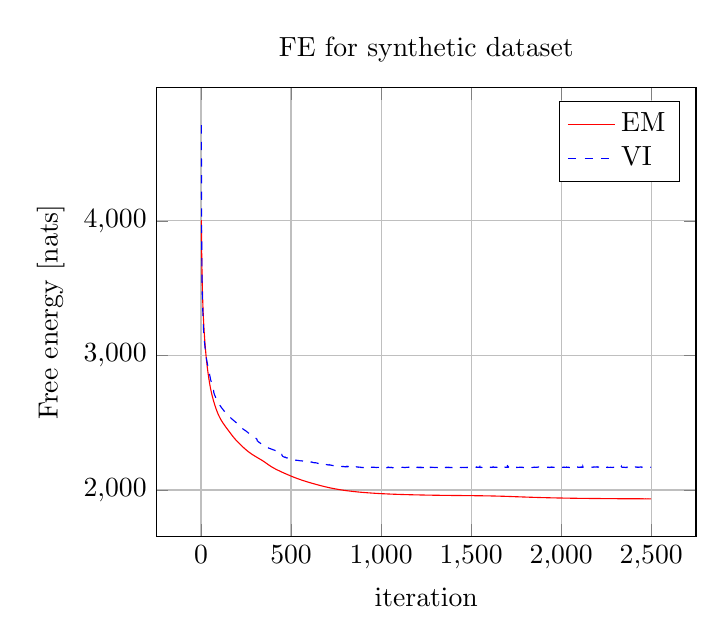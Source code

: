 \begin{tikzpicture}
\begin{axis}[xlabel={iteration}, ylabel={Free energy [nats]}, legend pos={north east}, legend cell align={{left}}, scale={1.0}, grid={major}, title={FE for synthetic dataset}]
    \addplot[no marks, color={red}]
        coordinates {
            (2,4004.738)
            (3,3854.808)
            (4,3745.701)
            (5,3659.548)
            (6,3589.038)
            (7,3529.577)
            (8,3478.532)
            (9,3433.379)
            (10,3392.383)
            (11,3354.008)
            (12,3320.313)
            (13,3290.122)
            (14,3263.292)
            (15,3236.447)
            (16,3212.853)
            (17,3190.223)
            (18,3168.71)
            (19,3149.462)
            (20,3129.271)
            (21,3110.744)
            (22,3092.689)
            (23,3075.874)
            (24,3059.992)
            (25,3044.023)
            (26,3028.824)
            (27,3013.225)
            (28,2998.657)
            (29,2984.869)
            (30,2971.838)
            (31,2959.393)
            (32,2947.17)
            (33,2935.27)
            (34,2923.385)
            (35,2912.479)
            (36,2901.758)
            (37,2891.099)
            (38,2881.428)
            (39,2871.464)
            (40,2861.572)
            (41,2851.809)
            (42,2842.892)
            (43,2833.747)
            (44,2824.644)
            (45,2815.97)
            (46,2807.908)
            (47,2799.558)
            (48,2791.486)
            (49,2783.788)
            (50,2776.396)
            (51,2768.976)
            (52,2761.846)
            (53,2755.121)
            (54,2748.675)
            (55,2742.147)
            (56,2735.996)
            (57,2729.654)
            (58,2723.665)
            (59,2717.857)
            (60,2711.968)
            (61,2706.518)
            (62,2701.217)
            (63,2695.699)
            (64,2690.562)
            (65,2685.596)
            (66,2680.528)
            (67,2675.451)
            (68,2670.719)
            (69,2666.0)
            (70,2661.392)
            (71,2656.75)
            (72,2652.215)
            (73,2647.632)
            (74,2643.266)
            (75,2639.014)
            (76,2634.878)
            (77,2630.611)
            (78,2626.423)
            (79,2622.252)
            (80,2618.22)
            (81,2614.271)
            (82,2610.331)
            (83,2606.245)
            (84,2602.526)
            (85,2598.93)
            (86,2595.295)
            (87,2591.752)
            (88,2588.093)
            (89,2584.533)
            (90,2581.133)
            (91,2577.737)
            (92,2574.469)
            (93,2571.281)
            (94,2568.061)
            (95,2564.825)
            (96,2561.849)
            (97,2558.896)
            (98,2555.906)
            (99,2552.954)
            (100,2550.088)
            (101,2547.37)
            (102,2544.788)
            (103,2542.003)
            (104,2539.405)
            (105,2536.74)
            (106,2534.299)
            (107,2531.779)
            (108,2529.285)
            (109,2526.845)
            (110,2524.509)
            (111,2522.194)
            (112,2519.834)
            (113,2517.554)
            (114,2515.328)
            (115,2513.12)
            (116,2510.908)
            (117,2508.855)
            (118,2506.73)
            (119,2504.601)
            (120,2502.603)
            (121,2500.433)
            (122,2498.433)
            (123,2496.433)
            (124,2494.498)
            (125,2492.519)
            (126,2490.591)
            (127,2488.622)
            (128,2486.713)
            (129,2484.743)
            (130,2482.904)
            (131,2481.128)
            (132,2479.112)
            (133,2477.216)
            (134,2475.353)
            (135,2473.423)
            (136,2471.696)
            (137,2469.782)
            (138,2467.989)
            (139,2466.154)
            (140,2464.366)
            (141,2462.565)
            (142,2460.755)
            (143,2459.027)
            (144,2457.241)
            (145,2455.487)
            (146,2453.704)
            (147,2451.843)
            (148,2450.017)
            (149,2448.27)
            (150,2446.409)
            (151,2444.598)
            (152,2442.775)
            (153,2441.001)
            (154,2439.234)
            (155,2437.426)
            (156,2435.625)
            (157,2433.847)
            (158,2432.083)
            (159,2430.25)
            (160,2428.428)
            (161,2426.663)
            (162,2424.916)
            (163,2423.122)
            (164,2421.296)
            (165,2419.502)
            (166,2417.666)
            (167,2415.854)
            (168,2414.11)
            (169,2412.307)
            (170,2410.516)
            (171,2408.803)
            (172,2407.02)
            (173,2405.295)
            (174,2403.579)
            (175,2401.9)
            (176,2400.224)
            (177,2398.516)
            (178,2396.874)
            (179,2395.175)
            (180,2393.527)
            (181,2391.906)
            (182,2390.273)
            (183,2388.666)
            (184,2387.101)
            (185,2385.498)
            (186,2383.915)
            (187,2382.361)
            (188,2380.823)
            (189,2379.28)
            (190,2377.782)
            (191,2376.24)
            (192,2374.717)
            (193,2373.217)
            (194,2371.777)
            (195,2370.289)
            (196,2368.865)
            (197,2367.38)
            (198,2365.941)
            (199,2364.498)
            (200,2363.04)
            (201,2361.631)
            (202,2360.229)
            (203,2358.853)
            (204,2357.464)
            (205,2356.071)
            (206,2354.694)
            (207,2353.345)
            (208,2351.987)
            (209,2350.651)
            (210,2349.307)
            (211,2347.983)
            (212,2346.646)
            (213,2345.349)
            (214,2344.02)
            (215,2342.713)
            (216,2341.412)
            (217,2340.106)
            (218,2338.805)
            (219,2337.561)
            (220,2336.235)
            (221,2334.917)
            (222,2333.613)
            (223,2332.332)
            (224,2331.022)
            (225,2329.741)
            (226,2328.472)
            (227,2327.231)
            (228,2325.95)
            (229,2324.772)
            (230,2323.436)
            (231,2322.159)
            (232,2320.894)
            (233,2319.612)
            (234,2318.436)
            (235,2317.124)
            (236,2315.904)
            (237,2314.623)
            (238,2313.433)
            (239,2312.2)
            (240,2310.949)
            (241,2309.707)
            (242,2308.512)
            (243,2307.354)
            (244,2306.127)
            (245,2304.95)
            (246,2303.766)
            (247,2302.65)
            (248,2301.45)
            (249,2300.314)
            (250,2299.155)
            (251,2298.001)
            (252,2296.869)
            (253,2295.722)
            (254,2294.606)
            (255,2293.514)
            (256,2292.438)
            (257,2291.358)
            (258,2290.266)
            (259,2289.206)
            (260,2288.178)
            (261,2287.117)
            (262,2286.099)
            (263,2285.051)
            (264,2284.102)
            (265,2283.045)
            (266,2282.022)
            (267,2281.032)
            (268,2280.025)
            (269,2279.021)
            (270,2278.049)
            (271,2277.075)
            (272,2276.12)
            (273,2275.159)
            (274,2274.318)
            (275,2273.332)
            (276,2272.37)
            (277,2271.474)
            (278,2270.541)
            (279,2269.598)
            (280,2268.717)
            (281,2267.785)
            (282,2266.892)
            (283,2265.98)
            (284,2265.083)
            (285,2264.191)
            (286,2263.311)
            (287,2262.441)
            (288,2261.636)
            (289,2260.72)
            (290,2259.844)
            (291,2258.992)
            (292,2258.125)
            (293,2257.27)
            (294,2256.463)
            (295,2255.641)
            (296,2254.761)
            (297,2253.961)
            (298,2253.105)
            (299,2252.291)
            (300,2251.53)
            (301,2250.642)
            (302,2249.819)
            (303,2249.032)
            (304,2248.271)
            (305,2247.428)
            (306,2246.585)
            (307,2245.853)
            (308,2245.068)
            (309,2244.222)
            (310,2243.398)
            (311,2242.61)
            (312,2241.795)
            (313,2240.988)
            (314,2240.196)
            (315,2239.413)
            (316,2238.609)
            (317,2237.825)
            (318,2237.022)
            (319,2236.283)
            (320,2235.47)
            (321,2234.714)
            (322,2233.911)
            (323,2233.121)
            (324,2232.403)
            (325,2231.585)
            (326,2230.833)
            (327,2230.011)
            (328,2229.293)
            (329,2228.458)
            (330,2227.663)
            (331,2226.851)
            (332,2226.109)
            (333,2225.319)
            (334,2224.524)
            (335,2223.725)
            (336,2222.892)
            (337,2222.074)
            (338,2221.252)
            (339,2220.429)
            (340,2219.682)
            (341,2218.783)
            (342,2217.941)
            (343,2217.087)
            (344,2216.242)
            (345,2215.369)
            (346,2214.495)
            (347,2213.611)
            (348,2212.716)
            (349,2211.823)
            (350,2210.93)
            (351,2210.109)
            (352,2209.181)
            (353,2208.278)
            (354,2207.399)
            (355,2206.5)
            (356,2205.49)
            (357,2204.538)
            (358,2203.599)
            (359,2202.71)
            (360,2201.722)
            (361,2200.742)
            (362,2199.767)
            (363,2198.81)
            (364,2197.836)
            (365,2196.88)
            (366,2195.988)
            (367,2194.988)
            (368,2194.021)
            (369,2193.102)
            (370,2192.112)
            (371,2191.247)
            (372,2190.259)
            (373,2189.294)
            (374,2188.355)
            (375,2187.435)
            (376,2186.493)
            (377,2185.679)
            (378,2184.69)
            (379,2183.763)
            (380,2182.857)
            (381,2181.955)
            (382,2181.064)
            (383,2180.173)
            (384,2179.344)
            (385,2178.489)
            (386,2177.677)
            (387,2176.754)
            (388,2175.896)
            (389,2175.049)
            (390,2174.295)
            (391,2173.402)
            (392,2172.57)
            (393,2171.839)
            (394,2170.994)
            (395,2170.167)
            (396,2169.376)
            (397,2168.586)
            (398,2167.785)
            (399,2167.07)
            (400,2166.247)
            (401,2165.464)
            (402,2164.701)
            (403,2163.97)
            (404,2163.199)
            (405,2162.464)
            (406,2161.753)
            (407,2160.98)
            (408,2160.245)
            (409,2159.516)
            (410,2158.896)
            (411,2158.113)
            (412,2157.51)
            (413,2156.736)
            (414,2156.037)
            (415,2155.366)
            (416,2154.641)
            (417,2153.959)
            (418,2153.272)
            (419,2152.586)
            (420,2151.906)
            (421,2151.347)
            (422,2150.672)
            (423,2149.945)
            (424,2149.342)
            (425,2148.712)
            (426,2148.033)
            (427,2147.396)
            (428,2146.721)
            (429,2146.043)
            (430,2145.384)
            (431,2144.725)
            (432,2144.094)
            (433,2143.469)
            (434,2142.824)
            (435,2142.168)
            (436,2141.607)
            (437,2140.913)
            (438,2140.265)
            (439,2139.662)
            (440,2139.104)
            (441,2138.405)
            (442,2137.774)
            (443,2137.152)
            (444,2136.551)
            (445,2135.936)
            (446,2135.307)
            (447,2134.683)
            (448,2134.052)
            (449,2133.43)
            (450,2132.813)
            (451,2132.208)
            (452,2131.598)
            (453,2130.975)
            (454,2130.371)
            (455,2129.805)
            (456,2129.163)
            (457,2128.544)
            (458,2128.036)
            (459,2127.365)
            (460,2126.757)
            (461,2126.197)
            (462,2125.576)
            (463,2124.994)
            (464,2124.376)
            (465,2123.803)
            (466,2123.284)
            (467,2122.623)
            (468,2122.107)
            (469,2121.464)
            (470,2120.898)
            (471,2120.322)
            (472,2119.829)
            (473,2119.151)
            (474,2118.554)
            (475,2118.077)
            (476,2117.453)
            (477,2116.846)
            (478,2116.245)
            (479,2115.719)
            (480,2115.095)
            (481,2114.504)
            (482,2114.0)
            (483,2113.449)
            (484,2112.81)
            (485,2112.244)
            (486,2111.699)
            (487,2111.077)
            (488,2110.495)
            (489,2109.966)
            (490,2109.405)
            (491,2108.796)
            (492,2108.241)
            (493,2107.65)
            (494,2107.147)
            (495,2106.529)
            (496,2105.958)
            (497,2105.417)
            (498,2104.873)
            (499,2104.295)
            (500,2103.761)
            (501,2103.239)
            (502,2102.631)
            (503,2102.094)
            (504,2101.522)
            (505,2100.957)
            (506,2100.412)
            (507,2099.859)
            (508,2099.338)
            (509,2098.783)
            (510,2098.289)
            (511,2097.717)
            (512,2097.192)
            (513,2096.653)
            (514,2096.132)
            (515,2095.676)
            (516,2095.062)
            (517,2094.651)
            (518,2094.042)
            (519,2093.501)
            (520,2092.974)
            (521,2092.444)
            (522,2091.918)
            (523,2091.445)
            (524,2090.889)
            (525,2090.416)
            (526,2090.01)
            (527,2089.395)
            (528,2088.953)
            (529,2088.378)
            (530,2088.016)
            (531,2087.444)
            (532,2086.93)
            (533,2086.491)
            (534,2085.931)
            (535,2085.417)
            (536,2084.942)
            (537,2084.566)
            (538,2084.103)
            (539,2083.559)
            (540,2083.066)
            (541,2082.556)
            (542,2082.049)
            (543,2081.553)
            (544,2081.059)
            (545,2080.577)
            (546,2080.177)
            (547,2079.683)
            (548,2079.265)
            (549,2078.732)
            (550,2078.247)
            (551,2077.776)
            (552,2077.402)
            (553,2076.886)
            (554,2076.397)
            (555,2075.917)
            (556,2075.442)
            (557,2074.985)
            (558,2074.565)
            (559,2074.103)
            (560,2073.616)
            (561,2073.148)
            (562,2072.738)
            (563,2072.312)
            (564,2071.828)
            (565,2071.368)
            (566,2070.97)
            (567,2070.565)
            (568,2070.077)
            (569,2069.708)
            (570,2069.197)
            (571,2068.751)
            (572,2068.319)
            (573,2067.933)
            (574,2067.57)
            (575,2067.097)
            (576,2066.644)
            (577,2066.207)
            (578,2065.778)
            (579,2065.351)
            (580,2064.935)
            (581,2064.591)
            (582,2064.143)
            (583,2063.702)
            (584,2063.279)
            (585,2062.854)
            (586,2062.44)
            (587,2062.019)
            (588,2061.611)
            (589,2061.27)
            (590,2060.805)
            (591,2060.384)
            (592,2060.002)
            (593,2059.592)
            (594,2059.172)
            (595,2058.763)
            (596,2058.365)
            (597,2057.973)
            (598,2057.561)
            (599,2057.157)
            (600,2056.807)
            (601,2056.383)
            (602,2055.969)
            (603,2055.608)
            (604,2055.185)
            (605,2054.799)
            (606,2054.398)
            (607,2054.001)
            (608,2053.604)
            (609,2053.213)
            (610,2052.857)
            (611,2052.434)
            (612,2052.049)
            (613,2051.654)
            (614,2051.259)
            (615,2050.871)
            (616,2050.483)
            (617,2050.127)
            (618,2049.762)
            (619,2049.394)
            (620,2049.044)
            (621,2048.624)
            (622,2048.231)
            (623,2047.831)
            (624,2047.446)
            (625,2047.054)
            (626,2046.769)
            (627,2046.318)
            (628,2046.008)
            (629,2045.667)
            (630,2045.201)
            (631,2044.857)
            (632,2044.447)
            (633,2044.151)
            (634,2043.716)
            (635,2043.34)
            (636,2043.006)
            (637,2042.648)
            (638,2042.247)
            (639,2041.863)
            (640,2041.475)
            (641,2041.121)
            (642,2040.756)
            (643,2040.414)
            (644,2040.083)
            (645,2039.825)
            (646,2039.43)
            (647,2039.024)
            (648,2038.625)
            (649,2038.247)
            (650,2037.891)
            (651,2037.527)
            (652,2037.164)
            (653,2036.808)
            (654,2036.449)
            (655,2036.143)
            (656,2035.748)
            (657,2035.39)
            (658,2035.068)
            (659,2034.735)
            (660,2034.35)
            (661,2034.084)
            (662,2033.656)
            (663,2033.34)
            (664,2033.093)
            (665,2032.641)
            (666,2032.287)
            (667,2032.003)
            (668,2031.645)
            (669,2031.323)
            (670,2030.95)
            (671,2030.624)
            (672,2030.368)
            (673,2029.945)
            (674,2029.595)
            (675,2029.24)
            (676,2028.896)
            (677,2028.547)
            (678,2028.217)
            (679,2027.871)
            (680,2027.616)
            (681,2027.297)
            (682,2026.91)
            (683,2026.605)
            (684,2026.248)
            (685,2025.902)
            (686,2025.563)
            (687,2025.229)
            (688,2024.949)
            (689,2024.6)
            (690,2024.307)
            (691,2023.951)
            (692,2023.683)
            (693,2023.319)
            (694,2022.986)
            (695,2022.762)
            (696,2022.383)
            (697,2022.074)
            (698,2021.758)
            (699,2021.437)
            (700,2021.122)
            (701,2020.807)
            (702,2020.497)
            (703,2020.186)
            (704,2019.934)
            (705,2019.588)
            (706,2019.275)
            (707,2018.972)
            (708,2018.667)
            (709,2018.367)
            (710,2018.08)
            (711,2017.818)
            (712,2017.508)
            (713,2017.209)
            (714,2016.949)
            (715,2016.636)
            (716,2016.345)
            (717,2016.057)
            (718,2015.78)
            (719,2015.528)
            (720,2015.28)
            (721,2015.004)
            (722,2014.716)
            (723,2014.411)
            (724,2014.178)
            (725,2013.857)
            (726,2013.625)
            (727,2013.318)
            (728,2013.06)
            (729,2012.78)
            (730,2012.653)
            (731,2012.268)
            (732,2011.987)
            (733,2011.715)
            (734,2011.556)
            (735,2011.242)
            (736,2010.955)
            (737,2010.695)
            (738,2010.442)
            (739,2010.188)
            (740,2010.025)
            (741,2009.7)
            (742,2009.429)
            (743,2009.179)
            (744,2008.921)
            (745,2008.753)
            (746,2008.429)
            (747,2008.209)
            (748,2007.971)
            (749,2007.828)
            (750,2007.548)
            (751,2007.24)
            (752,2007.077)
            (753,2006.777)
            (754,2006.527)
            (755,2006.29)
            (756,2006.086)
            (757,2005.857)
            (758,2005.629)
            (759,2005.373)
            (760,2005.131)
            (761,2004.889)
            (762,2004.652)
            (763,2004.514)
            (764,2004.216)
            (765,2003.993)
            (766,2003.758)
            (767,2003.534)
            (768,2003.306)
            (769,2003.117)
            (770,2002.961)
            (771,2002.719)
            (772,2002.534)
            (773,2002.3)
            (774,2002.041)
            (775,2001.8)
            (776,2001.624)
            (777,2001.467)
            (778,2001.183)
            (779,2000.951)
            (780,2000.73)
            (781,2000.601)
            (782,2000.328)
            (783,2000.219)
            (784,2000.059)
            (785,1999.766)
            (786,1999.581)
            (787,1999.34)
            (788,1999.166)
            (789,1999.065)
            (790,1998.767)
            (791,1998.556)
            (792,1998.427)
            (793,1998.177)
            (794,1997.97)
            (795,1997.763)
            (796,1997.567)
            (797,1997.376)
            (798,1997.174)
            (799,1996.977)
            (800,1996.873)
            (801,1996.666)
            (802,1996.574)
            (803,1996.332)
            (804,1996.188)
            (805,1995.957)
            (806,1995.74)
            (807,1995.542)
            (808,1995.364)
            (809,1995.216)
            (810,1995.007)
            (811,1994.903)
            (812,1994.659)
            (813,1994.472)
            (814,1994.333)
            (815,1994.129)
            (816,1994.067)
            (817,1993.889)
            (818,1993.738)
            (819,1993.542)
            (820,1993.346)
            (821,1993.204)
            (822,1993.002)
            (823,1992.867)
            (824,1992.681)
            (825,1992.526)
            (826,1992.328)
            (827,1992.198)
            (828,1991.978)
            (829,1991.837)
            (830,1991.688)
            (831,1991.513)
            (832,1991.365)
            (833,1991.177)
            (834,1991.014)
            (835,1990.934)
            (836,1990.76)
            (837,1990.571)
            (838,1990.436)
            (839,1990.258)
            (840,1990.09)
            (841,1989.99)
            (842,1989.784)
            (843,1989.616)
            (844,1989.519)
            (845,1989.362)
            (846,1989.282)
            (847,1989.054)
            (848,1989.041)
            (849,1988.791)
            (850,1988.682)
            (851,1988.498)
            (852,1988.422)
            (853,1988.213)
            (854,1988.106)
            (855,1988.015)
            (856,1987.8)
            (857,1987.647)
            (858,1987.498)
            (859,1987.354)
            (860,1987.201)
            (861,1987.061)
            (862,1986.914)
            (863,1986.764)
            (864,1986.629)
            (865,1986.485)
            (866,1986.349)
            (867,1986.203)
            (868,1986.067)
            (869,1985.932)
            (870,1985.795)
            (871,1985.759)
            (872,1985.585)
            (873,1985.424)
            (874,1985.285)
            (875,1985.147)
            (876,1985.057)
            (877,1984.964)
            (878,1984.877)
            (879,1984.722)
            (880,1984.562)
            (881,1984.449)
            (882,1984.309)
            (883,1984.171)
            (884,1984.051)
            (885,1983.967)
            (886,1983.908)
            (887,1983.701)
            (888,1983.566)
            (889,1983.455)
            (890,1983.409)
            (891,1983.215)
            (892,1983.09)
            (893,1983.057)
            (894,1982.912)
            (895,1982.864)
            (896,1982.68)
            (897,1982.558)
            (898,1982.427)
            (899,1982.315)
            (900,1982.209)
            (901,1982.141)
            (902,1982.014)
            (903,1981.871)
            (904,1981.852)
            (905,1981.743)
            (906,1981.606)
            (907,1981.461)
            (908,1981.389)
            (909,1981.231)
            (910,1981.104)
            (911,1981.081)
            (912,1980.912)
            (913,1980.788)
            (914,1980.673)
            (915,1980.602)
            (916,1980.464)
            (917,1980.398)
            (918,1980.249)
            (919,1980.257)
            (920,1980.186)
            (921,1980.012)
            (922,1979.891)
            (923,1979.774)
            (924,1979.674)
            (925,1979.559)
            (926,1979.449)
            (927,1979.38)
            (928,1979.302)
            (929,1979.151)
            (930,1979.039)
            (931,1979.023)
            (932,1979.054)
            (933,1978.836)
            (934,1978.719)
            (935,1978.697)
            (936,1978.539)
            (937,1978.448)
            (938,1978.463)
            (939,1978.375)
            (940,1978.211)
            (941,1978.134)
            (942,1978.0)
            (943,1977.978)
            (944,1977.832)
            (945,1977.729)
            (946,1977.619)
            (947,1977.56)
            (948,1977.526)
            (949,1977.374)
            (950,1977.304)
            (951,1977.189)
            (952,1977.167)
            (953,1977.103)
            (954,1976.965)
            (955,1976.891)
            (956,1976.762)
            (957,1976.662)
            (958,1976.565)
            (959,1976.461)
            (960,1976.363)
            (961,1976.271)
            (962,1976.174)
            (963,1976.077)
            (964,1975.995)
            (965,1975.907)
            (966,1975.817)
            (967,1975.726)
            (968,1975.685)
            (969,1975.603)
            (970,1975.572)
            (971,1975.427)
            (972,1975.324)
            (973,1975.242)
            (974,1975.3)
            (975,1975.112)
            (976,1975.017)
            (977,1974.999)
            (978,1974.872)
            (979,1974.783)
            (980,1974.7)
            (981,1974.609)
            (982,1974.524)
            (983,1974.441)
            (984,1974.449)
            (985,1974.318)
            (986,1974.255)
            (987,1974.164)
            (988,1974.1)
            (989,1974.142)
            (990,1973.986)
            (991,1973.875)
            (992,1973.783)
            (993,1973.741)
            (994,1973.639)
            (995,1973.56)
            (996,1973.525)
            (997,1973.418)
            (998,1973.375)
            (999,1973.316)
            (1000,1973.271)
            (1001,1973.145)
            (1002,1973.096)
            (1003,1972.994)
            (1004,1972.911)
            (1005,1972.888)
            (1006,1972.786)
            (1007,1972.715)
            (1008,1972.74)
            (1009,1972.628)
            (1010,1972.52)
            (1011,1972.535)
            (1012,1972.386)
            (1013,1972.317)
            (1014,1972.239)
            (1015,1972.202)
            (1016,1972.11)
            (1017,1972.036)
            (1018,1972.015)
            (1019,1972.044)
            (1020,1971.934)
            (1021,1971.811)
            (1022,1971.732)
            (1023,1971.675)
            (1024,1971.597)
            (1025,1971.527)
            (1026,1971.514)
            (1027,1971.408)
            (1028,1971.332)
            (1029,1971.278)
            (1030,1971.207)
            (1031,1971.163)
            (1032,1971.221)
            (1033,1971.149)
            (1034,1971.073)
            (1035,1970.948)
            (1036,1970.866)
            (1037,1970.795)
            (1038,1970.734)
            (1039,1970.671)
            (1040,1970.608)
            (1041,1970.579)
            (1042,1970.593)
            (1043,1970.458)
            (1044,1970.38)
            (1045,1970.311)
            (1046,1970.341)
            (1047,1970.348)
            (1048,1970.171)
            (1049,1970.094)
            (1050,1970.033)
            (1051,1970.007)
            (1052,1969.925)
            (1053,1969.913)
            (1054,1969.817)
            (1055,1969.748)
            (1056,1969.693)
            (1057,1969.63)
            (1058,1969.574)
            (1059,1969.523)
            (1060,1969.461)
            (1061,1969.442)
            (1062,1969.41)
            (1063,1969.41)
            (1064,1969.299)
            (1065,1969.215)
            (1066,1969.165)
            (1067,1969.099)
            (1068,1969.138)
            (1069,1969.009)
            (1070,1968.949)
            (1071,1968.895)
            (1072,1968.84)
            (1073,1968.781)
            (1074,1968.727)
            (1075,1968.679)
            (1076,1968.661)
            (1077,1968.581)
            (1078,1968.518)
            (1079,1968.501)
            (1080,1968.419)
            (1081,1968.52)
            (1082,1968.448)
            (1083,1968.314)
            (1084,1968.397)
            (1085,1968.25)
            (1086,1968.225)
            (1087,1968.132)
            (1088,1968.07)
            (1089,1968.07)
            (1090,1968.031)
            (1091,1967.973)
            (1092,1967.985)
            (1093,1967.857)
            (1094,1967.817)
            (1095,1967.836)
            (1096,1967.727)
            (1097,1967.656)
            (1098,1967.602)
            (1099,1967.64)
            (1100,1967.536)
            (1101,1967.478)
            (1102,1967.422)
            (1103,1967.371)
            (1104,1967.323)
            (1105,1967.271)
            (1106,1967.268)
            (1107,1967.234)
            (1108,1967.16)
            (1109,1967.105)
            (1110,1967.093)
            (1111,1967.119)
            (1112,1967.033)
            (1113,1966.954)
            (1114,1966.896)
            (1115,1966.887)
            (1116,1966.817)
            (1117,1966.822)
            (1118,1966.869)
            (1119,1966.878)
            (1120,1966.747)
            (1121,1966.809)
            (1122,1966.662)
            (1123,1966.679)
            (1124,1966.553)
            (1125,1966.5)
            (1126,1966.451)
            (1127,1966.406)
            (1128,1966.359)
            (1129,1966.347)
            (1130,1966.279)
            (1131,1966.231)
            (1132,1966.276)
            (1133,1966.167)
            (1134,1966.153)
            (1135,1966.128)
            (1136,1966.062)
            (1137,1966.039)
            (1138,1966.069)
            (1139,1965.986)
            (1140,1966.048)
            (1141,1966.016)
            (1142,1965.895)
            (1143,1965.879)
            (1144,1965.832)
            (1145,1965.76)
            (1146,1965.716)
            (1147,1965.672)
            (1148,1965.623)
            (1149,1965.58)
            (1150,1965.594)
            (1151,1965.549)
            (1152,1965.576)
            (1153,1965.459)
            (1154,1965.448)
            (1155,1965.379)
            (1156,1965.383)
            (1157,1965.337)
            (1158,1965.31)
            (1159,1965.286)
            (1160,1965.208)
            (1161,1965.167)
            (1162,1965.112)
            (1163,1965.087)
            (1164,1965.125)
            (1165,1965.104)
            (1166,1964.994)
            (1167,1964.957)
            (1168,1964.916)
            (1169,1964.994)
            (1170,1964.867)
            (1171,1964.82)
            (1172,1964.773)
            (1173,1964.728)
            (1174,1964.687)
            (1175,1964.745)
            (1176,1964.639)
            (1177,1964.642)
            (1178,1964.573)
            (1179,1964.526)
            (1180,1964.483)
            (1181,1964.446)
            (1182,1964.401)
            (1183,1964.402)
            (1184,1964.378)
            (1185,1964.326)
            (1186,1964.31)
            (1187,1964.404)
            (1188,1964.289)
            (1189,1964.222)
            (1190,1964.184)
            (1191,1964.14)
            (1192,1964.23)
            (1193,1964.194)
            (1194,1964.188)
            (1195,1964.126)
            (1196,1964.061)
            (1197,1964.037)
            (1198,1963.981)
            (1199,1963.991)
            (1200,1963.91)
            (1201,1963.895)
            (1202,1963.965)
            (1203,1963.862)
            (1204,1963.803)
            (1205,1963.815)
            (1206,1963.749)
            (1207,1963.704)
            (1208,1963.697)
            (1209,1963.635)
            (1210,1963.6)
            (1211,1963.596)
            (1212,1963.599)
            (1213,1963.551)
            (1214,1963.543)
            (1215,1963.491)
            (1216,1963.489)
            (1217,1963.459)
            (1218,1963.42)
            (1219,1963.366)
            (1220,1963.309)
            (1221,1963.29)
            (1222,1963.241)
            (1223,1963.257)
            (1224,1963.293)
            (1225,1963.229)
            (1226,1963.23)
            (1227,1963.156)
            (1228,1963.197)
            (1229,1963.091)
            (1230,1963.07)
            (1231,1963.021)
            (1232,1962.992)
            (1233,1963.012)
            (1234,1962.935)
            (1235,1962.946)
            (1236,1962.965)
            (1237,1962.999)
            (1238,1962.864)
            (1239,1962.817)
            (1240,1962.815)
            (1241,1962.808)
            (1242,1962.73)
            (1243,1962.69)
            (1244,1962.691)
            (1245,1962.631)
            (1246,1962.595)
            (1247,1962.561)
            (1248,1962.622)
            (1249,1962.611)
            (1250,1962.529)
            (1251,1962.491)
            (1252,1962.455)
            (1253,1962.423)
            (1254,1962.423)
            (1255,1962.424)
            (1256,1962.349)
            (1257,1962.308)
            (1258,1962.314)
            (1259,1962.361)
            (1260,1962.353)
            (1261,1962.246)
            (1262,1962.209)
            (1263,1962.276)
            (1264,1962.182)
            (1265,1962.184)
            (1266,1962.133)
            (1267,1962.15)
            (1268,1962.085)
            (1269,1962.042)
            (1270,1962.016)
            (1271,1962.051)
            (1272,1962.027)
            (1273,1962.001)
            (1274,1961.939)
            (1275,1961.988)
            (1276,1961.898)
            (1277,1961.946)
            (1278,1961.863)
            (1279,1961.816)
            (1280,1961.784)
            (1281,1961.754)
            (1282,1961.775)
            (1283,1961.754)
            (1284,1961.704)
            (1285,1961.668)
            (1286,1961.727)
            (1287,1961.646)
            (1288,1961.701)
            (1289,1961.618)
            (1290,1961.65)
            (1291,1961.667)
            (1292,1961.589)
            (1293,1961.544)
            (1294,1961.511)
            (1295,1961.578)
            (1296,1961.563)
            (1297,1961.472)
            (1298,1961.475)
            (1299,1961.425)
            (1300,1961.39)
            (1301,1961.37)
            (1302,1961.433)
            (1303,1961.346)
            (1304,1961.314)
            (1305,1961.285)
            (1306,1961.249)
            (1307,1961.223)
            (1308,1961.192)
            (1309,1961.163)
            (1310,1961.14)
            (1311,1961.165)
            (1312,1961.109)
            (1313,1961.072)
            (1314,1961.044)
            (1315,1961.02)
            (1316,1960.998)
            (1317,1961.066)
            (1318,1961.054)
            (1319,1961.066)
            (1320,1960.97)
            (1321,1960.932)
            (1322,1961.021)
            (1323,1960.954)
            (1324,1960.899)
            (1325,1960.867)
            (1326,1960.84)
            (1327,1960.813)
            (1328,1960.787)
            (1329,1960.854)
            (1330,1960.856)
            (1331,1960.788)
            (1332,1960.786)
            (1333,1960.733)
            (1334,1960.699)
            (1335,1960.797)
            (1336,1960.738)
            (1337,1960.724)
            (1338,1960.678)
            (1339,1960.632)
            (1340,1960.688)
            (1341,1960.694)
            (1342,1960.619)
            (1343,1960.649)
            (1344,1960.657)
            (1345,1960.57)
            (1346,1960.649)
            (1347,1960.589)
            (1348,1960.654)
            (1349,1960.551)
            (1350,1960.509)
            (1351,1960.529)
            (1352,1960.457)
            (1353,1960.421)
            (1354,1960.389)
            (1355,1960.371)
            (1356,1960.344)
            (1357,1960.314)
            (1358,1960.441)
            (1359,1960.316)
            (1360,1960.264)
            (1361,1960.234)
            (1362,1960.207)
            (1363,1960.275)
            (1364,1960.195)
            (1365,1960.162)
            (1366,1960.179)
            (1367,1960.137)
            (1368,1960.107)
            (1369,1960.216)
            (1370,1960.107)
            (1371,1960.118)
            (1372,1960.073)
            (1373,1960.083)
            (1374,1960.035)
            (1375,1960.039)
            (1376,1959.992)
            (1377,1959.968)
            (1378,1959.951)
            (1379,1959.933)
            (1380,1960.0)
            (1381,1959.95)
            (1382,1959.901)
            (1383,1959.876)
            (1384,1959.849)
            (1385,1959.917)
            (1386,1959.953)
            (1387,1959.858)
            (1388,1959.828)
            (1389,1959.799)
            (1390,1959.813)
            (1391,1959.797)
            (1392,1959.748)
            (1393,1959.777)
            (1394,1959.713)
            (1395,1959.735)
            (1396,1959.866)
            (1397,1959.712)
            (1398,1959.666)
            (1399,1959.636)
            (1400,1959.655)
            (1401,1959.791)
            (1402,1959.648)
            (1403,1959.605)
            (1404,1959.577)
            (1405,1959.642)
            (1406,1959.638)
            (1407,1959.569)
            (1408,1959.581)
            (1409,1959.635)
            (1410,1959.536)
            (1411,1959.495)
            (1412,1959.52)
            (1413,1959.469)
            (1414,1959.433)
            (1415,1959.41)
            (1416,1959.477)
            (1417,1959.441)
            (1418,1959.421)
            (1419,1959.368)
            (1420,1959.37)
            (1421,1959.324)
            (1422,1959.3)
            (1423,1959.277)
            (1424,1959.261)
            (1425,1959.274)
            (1426,1959.346)
            (1427,1959.232)
            (1428,1959.224)
            (1429,1959.191)
            (1430,1959.299)
            (1431,1959.187)
            (1432,1959.153)
            (1433,1959.223)
            (1434,1959.138)
            (1435,1959.24)
            (1436,1959.277)
            (1437,1959.164)
            (1438,1959.132)
            (1439,1959.1)
            (1440,1959.077)
            (1441,1959.06)
            (1442,1959.069)
            (1443,1959.02)
            (1444,1958.989)
            (1445,1958.965)
            (1446,1959.105)
            (1447,1958.989)
            (1448,1959.042)
            (1449,1959.1)
            (1450,1958.99)
            (1451,1958.955)
            (1452,1958.923)
            (1453,1958.936)
            (1454,1958.919)
            (1455,1958.887)
            (1456,1958.842)
            (1457,1958.868)
            (1458,1958.902)
            (1459,1958.86)
            (1460,1958.881)
            (1461,1958.809)
            (1462,1958.764)
            (1463,1958.736)
            (1464,1958.711)
            (1465,1958.723)
            (1466,1958.679)
            (1467,1958.647)
            (1468,1958.663)
            (1469,1958.624)
            (1470,1958.694)
            (1471,1958.703)
            (1472,1958.637)
            (1473,1958.598)
            (1474,1958.57)
            (1475,1958.582)
            (1476,1958.673)
            (1477,1958.561)
            (1478,1958.531)
            (1479,1958.507)
            (1480,1958.483)
            (1481,1958.466)
            (1482,1958.593)
            (1483,1958.547)
            (1484,1958.607)
            (1485,1958.501)
            (1486,1958.451)
            (1487,1958.459)
            (1488,1958.408)
            (1489,1958.501)
            (1490,1958.492)
            (1491,1958.419)
            (1492,1958.386)
            (1493,1958.358)
            (1494,1958.414)
            (1495,1958.343)
            (1496,1958.394)
            (1497,1958.327)
            (1498,1958.352)
            (1499,1958.409)
            (1500,1958.31)
            (1501,1958.327)
            (1502,1958.269)
            (1503,1958.228)
            (1504,1958.256)
            (1505,1958.197)
            (1506,1958.241)
            (1507,1958.206)
            (1508,1958.187)
            (1509,1958.174)
            (1510,1958.155)
            (1511,1958.104)
            (1512,1958.117)
            (1513,1958.086)
            (1514,1958.05)
            (1515,1958.094)
            (1516,1958.011)
            (1517,1957.979)
            (1518,1957.955)
            (1519,1957.935)
            (1520,1957.911)
            (1521,1957.93)
            (1522,1957.921)
            (1523,1957.876)
            (1524,1957.852)
            (1525,1957.823)
            (1526,1957.8)
            (1527,1957.777)
            (1528,1957.755)
            (1529,1957.83)
            (1530,1957.735)
            (1531,1957.807)
            (1532,1957.816)
            (1533,1957.729)
            (1534,1957.778)
            (1535,1957.682)
            (1536,1957.665)
            (1537,1957.674)
            (1538,1957.634)
            (1539,1957.6)
            (1540,1957.574)
            (1541,1957.552)
            (1542,1957.565)
            (1543,1957.575)
            (1544,1957.506)
            (1545,1957.476)
            (1546,1957.453)
            (1547,1957.432)
            (1548,1957.414)
            (1549,1957.436)
            (1550,1957.406)
            (1551,1957.46)
            (1552,1957.357)
            (1553,1957.328)
            (1554,1957.303)
            (1555,1957.281)
            (1556,1957.261)
            (1557,1957.298)
            (1558,1957.324)
            (1559,1957.219)
            (1560,1957.233)
            (1561,1957.181)
            (1562,1957.148)
            (1563,1957.13)
            (1564,1957.196)
            (1565,1957.103)
            (1566,1957.081)
            (1567,1957.051)
            (1568,1957.124)
            (1569,1957.123)
            (1570,1957.078)
            (1571,1957.019)
            (1572,1956.989)
            (1573,1957.044)
            (1574,1957.044)
            (1575,1957.026)
            (1576,1957.07)
            (1577,1956.967)
            (1578,1956.978)
            (1579,1956.908)
            (1580,1956.906)
            (1581,1956.847)
            (1582,1956.807)
            (1583,1956.775)
            (1584,1956.818)
            (1585,1956.739)
            (1586,1956.843)
            (1587,1956.71)
            (1588,1956.67)
            (1589,1956.773)
            (1590,1956.654)
            (1591,1956.611)
            (1592,1956.574)
            (1593,1956.56)
            (1594,1956.512)
            (1595,1956.518)
            (1596,1956.501)
            (1597,1956.598)
            (1598,1956.476)
            (1599,1956.415)
            (1600,1956.376)
            (1601,1956.342)
            (1602,1956.305)
            (1603,1956.279)
            (1604,1956.238)
            (1605,1956.203)
            (1606,1956.175)
            (1607,1956.14)
            (1608,1956.111)
            (1609,1956.155)
            (1610,1956.072)
            (1611,1956.024)
            (1612,1955.995)
            (1613,1956.054)
            (1614,1955.954)
            (1615,1955.951)
            (1616,1955.897)
            (1617,1955.852)
            (1618,1955.916)
            (1619,1955.81)
            (1620,1955.772)
            (1621,1955.741)
            (1622,1955.7)
            (1623,1955.798)
            (1624,1955.765)
            (1625,1955.702)
            (1626,1955.633)
            (1627,1955.648)
            (1628,1955.559)
            (1629,1955.511)
            (1630,1955.475)
            (1631,1955.427)
            (1632,1955.386)
            (1633,1955.389)
            (1634,1955.327)
            (1635,1955.306)
            (1636,1955.288)
            (1637,1955.217)
            (1638,1955.228)
            (1639,1955.241)
            (1640,1955.123)
            (1641,1955.087)
            (1642,1955.044)
            (1643,1955.116)
            (1644,1955.044)
            (1645,1955.013)
            (1646,1954.933)
            (1647,1954.868)
            (1648,1954.912)
            (1649,1954.799)
            (1650,1954.756)
            (1651,1954.71)
            (1652,1954.673)
            (1653,1954.648)
            (1654,1954.632)
            (1655,1954.564)
            (1656,1954.552)
            (1657,1954.576)
            (1658,1954.51)
            (1659,1954.468)
            (1660,1954.49)
            (1661,1954.417)
            (1662,1954.36)
            (1663,1954.316)
            (1664,1954.238)
            (1665,1954.223)
            (1666,1954.248)
            (1667,1954.184)
            (1668,1954.147)
            (1669,1954.069)
            (1670,1954.006)
            (1671,1954.009)
            (1672,1953.923)
            (1673,1953.963)
            (1674,1953.883)
            (1675,1953.807)
            (1676,1953.801)
            (1677,1953.716)
            (1678,1953.695)
            (1679,1953.786)
            (1680,1953.666)
            (1681,1953.568)
            (1682,1953.607)
            (1683,1953.495)
            (1684,1953.431)
            (1685,1953.47)
            (1686,1953.35)
            (1687,1953.299)
            (1688,1953.263)
            (1689,1953.203)
            (1690,1953.143)
            (1691,1953.133)
            (1692,1953.054)
            (1693,1953.143)
            (1694,1953.079)
            (1695,1952.968)
            (1696,1952.944)
            (1697,1952.867)
            (1698,1952.812)
            (1699,1952.748)
            (1700,1952.691)
            (1701,1952.693)
            (1702,1952.599)
            (1703,1952.63)
            (1704,1952.607)
            (1705,1952.492)
            (1706,1952.468)
            (1707,1952.433)
            (1708,1952.428)
            (1709,1952.308)
            (1710,1952.25)
            (1711,1952.195)
            (1712,1952.142)
            (1713,1952.08)
            (1714,1952.023)
            (1715,1951.965)
            (1716,1951.912)
            (1717,1951.855)
            (1718,1951.806)
            (1719,1951.787)
            (1720,1951.749)
            (1721,1951.675)
            (1722,1951.67)
            (1723,1951.704)
            (1724,1951.65)
            (1725,1951.532)
            (1726,1951.464)
            (1727,1951.415)
            (1728,1951.356)
            (1729,1951.3)
            (1730,1951.282)
            (1731,1951.21)
            (1732,1951.147)
            (1733,1951.128)
            (1734,1951.058)
            (1735,1951.0)
            (1736,1950.94)
            (1737,1950.986)
            (1738,1950.87)
            (1739,1950.808)
            (1740,1950.752)
            (1741,1950.697)
            (1742,1950.641)
            (1743,1950.647)
            (1744,1950.588)
            (1745,1950.502)
            (1746,1950.48)
            (1747,1950.446)
            (1748,1950.393)
            (1749,1950.308)
            (1750,1950.395)
            (1751,1950.229)
            (1752,1950.223)
            (1753,1950.126)
            (1754,1950.098)
            (1755,1950.085)
            (1756,1950.042)
            (1757,1949.942)
            (1758,1949.884)
            (1759,1949.927)
            (1760,1949.891)
            (1761,1949.771)
            (1762,1949.709)
            (1763,1949.651)
            (1764,1949.595)
            (1765,1949.637)
            (1766,1949.514)
            (1767,1949.46)
            (1768,1949.441)
            (1769,1949.395)
            (1770,1949.308)
            (1771,1949.254)
            (1772,1949.291)
            (1773,1949.172)
            (1774,1949.154)
            (1775,1949.057)
            (1776,1949.057)
            (1777,1948.964)
            (1778,1948.996)
            (1779,1948.887)
            (1780,1948.811)
            (1781,1948.764)
            (1782,1948.706)
            (1783,1948.66)
            (1784,1948.607)
            (1785,1948.551)
            (1786,1948.595)
            (1787,1948.48)
            (1788,1948.513)
            (1789,1948.435)
            (1790,1948.396)
            (1791,1948.361)
            (1792,1948.354)
            (1793,1948.272)
            (1794,1948.176)
            (1795,1948.113)
            (1796,1948.056)
            (1797,1948.0)
            (1798,1948.09)
            (1799,1947.941)
            (1800,1947.873)
            (1801,1947.859)
            (1802,1947.87)
            (1803,1947.743)
            (1804,1947.774)
            (1805,1947.663)
            (1806,1947.649)
            (1807,1947.574)
            (1808,1947.505)
            (1809,1947.492)
            (1810,1947.407)
            (1811,1947.345)
            (1812,1947.3)
            (1813,1947.251)
            (1814,1947.285)
            (1815,1947.206)
            (1816,1947.131)
            (1817,1947.159)
            (1818,1947.046)
            (1819,1946.993)
            (1820,1946.941)
            (1821,1946.922)
            (1822,1946.843)
            (1823,1946.789)
            (1824,1946.732)
            (1825,1946.68)
            (1826,1946.665)
            (1827,1946.645)
            (1828,1946.55)
            (1829,1946.533)
            (1830,1946.461)
            (1831,1946.46)
            (1832,1946.413)
            (1833,1946.335)
            (1834,1946.313)
            (1835,1946.243)
            (1836,1946.188)
            (1837,1946.143)
            (1838,1946.106)
            (1839,1946.144)
            (1840,1946.127)
            (1841,1945.996)
            (1842,1945.992)
            (1843,1945.903)
            (1844,1945.848)
            (1845,1945.795)
            (1846,1945.744)
            (1847,1945.787)
            (1848,1945.672)
            (1849,1945.718)
            (1850,1945.696)
            (1851,1945.625)
            (1852,1945.546)
            (1853,1945.495)
            (1854,1945.437)
            (1855,1945.535)
            (1856,1945.386)
            (1857,1945.449)
            (1858,1945.339)
            (1859,1945.268)
            (1860,1945.234)
            (1861,1945.167)
            (1862,1945.152)
            (1863,1945.133)
            (1864,1945.035)
            (1865,1945.072)
            (1866,1944.955)
            (1867,1944.901)
            (1868,1944.858)
            (1869,1944.807)
            (1870,1944.848)
            (1871,1944.777)
            (1872,1944.703)
            (1873,1944.65)
            (1874,1944.697)
            (1875,1944.588)
            (1876,1944.574)
            (1877,1944.557)
            (1878,1944.464)
            (1879,1944.448)
            (1880,1944.38)
            (1881,1944.325)
            (1882,1944.276)
            (1883,1944.236)
            (1884,1944.287)
            (1885,1944.211)
            (1886,1944.203)
            (1887,1944.105)
            (1888,1944.059)
            (1889,1944.017)
            (1890,1944.004)
            (1891,1943.941)
            (1892,1943.988)
            (1893,1944.003)
            (1894,1943.866)
            (1895,1943.807)
            (1896,1943.768)
            (1897,1943.762)
            (1898,1943.712)
            (1899,1943.645)
            (1900,1943.682)
            (1901,1943.622)
            (1902,1943.646)
            (1903,1943.653)
            (1904,1943.558)
            (1905,1943.494)
            (1906,1943.464)
            (1907,1943.4)
            (1908,1943.35)
            (1909,1943.407)
            (1910,1943.35)
            (1911,1943.307)
            (1912,1943.377)
            (1913,1943.237)
            (1914,1943.171)
            (1915,1943.124)
            (1916,1943.079)
            (1917,1943.035)
            (1918,1943.024)
            (1919,1943.013)
            (1920,1943.028)
            (1921,1942.928)
            (1922,1942.909)
            (1923,1942.84)
            (1924,1942.785)
            (1925,1942.74)
            (1926,1942.708)
            (1927,1942.662)
            (1928,1942.632)
            (1929,1942.589)
            (1930,1942.552)
            (1931,1942.509)
            (1932,1942.568)
            (1933,1942.45)
            (1934,1942.405)
            (1935,1942.369)
            (1936,1942.338)
            (1937,1942.427)
            (1938,1942.293)
            (1939,1942.344)
            (1940,1942.236)
            (1941,1942.214)
            (1942,1942.201)
            (1943,1942.136)
            (1944,1942.124)
            (1945,1942.061)
            (1946,1942.114)
            (1947,1942.101)
            (1948,1942.03)
            (1949,1942.009)
            (1950,1941.944)
            (1951,1941.905)
            (1952,1941.865)
            (1953,1941.916)
            (1954,1941.877)
            (1955,1941.793)
            (1956,1941.752)
            (1957,1941.853)
            (1958,1941.724)
            (1959,1941.707)
            (1960,1941.68)
            (1961,1941.687)
            (1962,1941.597)
            (1963,1941.55)
            (1964,1941.598)
            (1965,1941.591)
            (1966,1941.5)
            (1967,1941.513)
            (1968,1941.513)
            (1969,1941.509)
            (1970,1941.404)
            (1971,1941.358)
            (1972,1941.317)
            (1973,1941.284)
            (1974,1941.296)
            (1975,1941.223)
            (1976,1941.307)
            (1977,1941.197)
            (1978,1941.151)
            (1979,1941.112)
            (1980,1941.126)
            (1981,1941.102)
            (1982,1941.138)
            (1983,1941.034)
            (1984,1941.029)
            (1985,1940.954)
            (1986,1941.077)
            (1987,1940.933)
            (1988,1940.92)
            (1989,1940.9)
            (1990,1940.843)
            (1991,1940.801)
            (1992,1940.779)
            (1993,1940.732)
            (1994,1940.696)
            (1995,1940.662)
            (1996,1940.626)
            (1997,1940.694)
            (1998,1940.589)
            (1999,1940.593)
            (2000,1940.544)
            (2001,1940.597)
            (2002,1940.5)
            (2003,1940.464)
            (2004,1940.556)
            (2005,1940.532)
            (2006,1940.479)
            (2007,1940.51)
            (2008,1940.42)
            (2009,1940.381)
            (2010,1940.399)
            (2011,1940.324)
            (2012,1940.28)
            (2013,1940.327)
            (2014,1940.297)
            (2015,1940.221)
            (2016,1940.177)
            (2017,1940.192)
            (2018,1940.137)
            (2019,1940.086)
            (2020,1940.058)
            (2021,1940.02)
            (2022,1939.988)
            (2023,1940.052)
            (2024,1939.999)
            (2025,1939.992)
            (2026,1939.92)
            (2027,1939.972)
            (2028,1939.89)
            (2029,1939.84)
            (2030,1939.859)
            (2031,1939.787)
            (2032,1939.847)
            (2033,1939.754)
            (2034,1939.721)
            (2035,1939.743)
            (2036,1939.67)
            (2037,1939.634)
            (2038,1939.644)
            (2039,1939.587)
            (2040,1939.645)
            (2041,1939.551)
            (2042,1939.518)
            (2043,1939.49)
            (2044,1939.549)
            (2045,1939.461)
            (2046,1939.51)
            (2047,1939.48)
            (2048,1939.417)
            (2049,1939.381)
            (2050,1939.343)
            (2051,1939.376)
            (2052,1939.306)
            (2053,1939.308)
            (2054,1939.249)
            (2055,1939.308)
            (2056,1939.205)
            (2057,1939.172)
            (2058,1939.163)
            (2059,1939.162)
            (2060,1939.105)
            (2061,1939.2)
            (2062,1939.116)
            (2063,1939.163)
            (2064,1939.112)
            (2065,1939.054)
            (2066,1939.003)
            (2067,1939.01)
            (2068,1938.997)
            (2069,1938.962)
            (2070,1938.965)
            (2071,1938.914)
            (2072,1938.874)
            (2073,1938.986)
            (2074,1938.905)
            (2075,1938.899)
            (2076,1938.827)
            (2077,1938.79)
            (2078,1938.758)
            (2079,1938.742)
            (2080,1938.713)
            (2081,1938.692)
            (2082,1938.671)
            (2083,1938.681)
            (2084,1938.632)
            (2085,1938.61)
            (2086,1938.614)
            (2087,1938.566)
            (2088,1938.536)
            (2089,1938.551)
            (2090,1938.506)
            (2091,1938.478)
            (2092,1938.51)
            (2093,1938.598)
            (2094,1938.485)
            (2095,1938.438)
            (2096,1938.409)
            (2097,1938.42)
            (2098,1938.368)
            (2099,1938.388)
            (2100,1938.325)
            (2101,1938.298)
            (2102,1938.272)
            (2103,1938.25)
            (2104,1938.332)
            (2105,1938.262)
            (2106,1938.214)
            (2107,1938.185)
            (2108,1938.224)
            (2109,1938.156)
            (2110,1938.163)
            (2111,1938.178)
            (2112,1938.117)
            (2113,1938.181)
            (2114,1938.316)
            (2115,1938.169)
            (2116,1938.195)
            (2117,1938.185)
            (2118,1938.099)
            (2119,1938.144)
            (2120,1938.259)
            (2121,1938.107)
            (2122,1938.097)
            (2123,1938.045)
            (2124,1938.048)
            (2125,1938.002)
            (2126,1938.052)
            (2127,1938.019)
            (2128,1937.954)
            (2129,1937.915)
            (2130,1938.021)
            (2131,1937.947)
            (2132,1937.973)
            (2133,1937.885)
            (2134,1937.863)
            (2135,1937.828)
            (2136,1937.886)
            (2137,1937.846)
            (2138,1937.792)
            (2139,1937.752)
            (2140,1937.724)
            (2141,1937.785)
            (2142,1937.704)
            (2143,1937.674)
            (2144,1937.649)
            (2145,1937.621)
            (2146,1937.692)
            (2147,1937.6)
            (2148,1937.621)
            (2149,1937.624)
            (2150,1937.643)
            (2151,1937.638)
            (2152,1937.646)
            (2153,1937.549)
            (2154,1937.512)
            (2155,1937.572)
            (2156,1937.491)
            (2157,1937.513)
            (2158,1937.542)
            (2159,1937.596)
            (2160,1937.486)
            (2161,1937.444)
            (2162,1937.437)
            (2163,1937.395)
            (2164,1937.367)
            (2165,1937.34)
            (2166,1937.318)
            (2167,1937.431)
            (2168,1937.323)
            (2169,1937.291)
            (2170,1937.266)
            (2171,1937.237)
            (2172,1937.212)
            (2173,1937.187)
            (2174,1937.167)
            (2175,1937.143)
            (2176,1937.173)
            (2177,1937.117)
            (2178,1937.182)
            (2179,1937.094)
            (2180,1937.162)
            (2181,1937.087)
            (2182,1937.059)
            (2183,1937.041)
            (2184,1937.017)
            (2185,1937.106)
            (2186,1937.023)
            (2187,1936.985)
            (2188,1936.962)
            (2189,1936.946)
            (2190,1936.926)
            (2191,1936.964)
            (2192,1937.051)
            (2193,1936.979)
            (2194,1937.004)
            (2195,1936.914)
            (2196,1936.93)
            (2197,1937.03)
            (2198,1936.911)
            (2199,1936.946)
            (2200,1937.02)
            (2201,1936.929)
            (2202,1936.995)
            (2203,1936.94)
            (2204,1936.997)
            (2205,1936.884)
            (2206,1936.871)
            (2207,1936.878)
            (2208,1936.817)
            (2209,1936.921)
            (2210,1936.82)
            (2211,1936.78)
            (2212,1936.891)
            (2213,1936.789)
            (2214,1936.75)
            (2215,1936.781)
            (2216,1936.724)
            (2217,1936.737)
            (2218,1936.729)
            (2219,1936.71)
            (2220,1936.661)
            (2221,1936.632)
            (2222,1936.609)
            (2223,1936.587)
            (2224,1936.611)
            (2225,1936.639)
            (2226,1936.672)
            (2227,1936.62)
            (2228,1936.65)
            (2229,1936.607)
            (2230,1936.593)
            (2231,1936.54)
            (2232,1936.512)
            (2233,1936.489)
            (2234,1936.597)
            (2235,1936.582)
            (2236,1936.5)
            (2237,1936.499)
            (2238,1936.461)
            (2239,1936.428)
            (2240,1936.442)
            (2241,1936.403)
            (2242,1936.436)
            (2243,1936.376)
            (2244,1936.399)
            (2245,1936.445)
            (2246,1936.358)
            (2247,1936.428)
            (2248,1936.391)
            (2249,1936.385)
            (2250,1936.337)
            (2251,1936.356)
            (2252,1936.405)
            (2253,1936.363)
            (2254,1936.404)
            (2255,1936.302)
            (2256,1936.313)
            (2257,1936.306)
            (2258,1936.352)
            (2259,1936.267)
            (2260,1936.279)
            (2261,1936.24)
            (2262,1936.21)
            (2263,1936.287)
            (2264,1936.29)
            (2265,1936.213)
            (2266,1936.271)
            (2267,1936.201)
            (2268,1936.334)
            (2269,1936.219)
            (2270,1936.227)
            (2271,1936.17)
            (2272,1936.14)
            (2273,1936.169)
            (2274,1936.197)
            (2275,1936.131)
            (2276,1936.101)
            (2277,1936.075)
            (2278,1936.16)
            (2279,1936.155)
            (2280,1936.086)
            (2281,1936.073)
            (2282,1936.023)
            (2283,1935.998)
            (2284,1935.983)
            (2285,1935.981)
            (2286,1935.948)
            (2287,1935.929)
            (2288,1935.947)
            (2289,1935.907)
            (2290,1935.884)
            (2291,1935.867)
            (2292,1935.852)
            (2293,1935.838)
            (2294,1935.826)
            (2295,1935.813)
            (2296,1935.798)
            (2297,1935.784)
            (2298,1935.771)
            (2299,1935.756)
            (2300,1935.741)
            (2301,1935.73)
            (2302,1935.816)
            (2303,1935.722)
            (2304,1935.749)
            (2305,1935.769)
            (2306,1935.711)
            (2307,1935.786)
            (2308,1935.753)
            (2309,1935.701)
            (2310,1935.681)
            (2311,1935.666)
            (2312,1935.653)
            (2313,1935.649)
            (2314,1935.678)
            (2315,1935.643)
            (2316,1935.623)
            (2317,1935.666)
            (2318,1935.624)
            (2319,1935.598)
            (2320,1935.585)
            (2321,1935.594)
            (2322,1935.608)
            (2323,1935.572)
            (2324,1935.65)
            (2325,1935.667)
            (2326,1935.585)
            (2327,1935.651)
            (2328,1935.573)
            (2329,1935.556)
            (2330,1935.546)
            (2331,1935.529)
            (2332,1935.521)
            (2333,1935.507)
            (2334,1935.532)
            (2335,1935.495)
            (2336,1935.478)
            (2337,1935.466)
            (2338,1935.453)
            (2339,1935.439)
            (2340,1935.467)
            (2341,1935.432)
            (2342,1935.472)
            (2343,1935.417)
            (2344,1935.494)
            (2345,1935.459)
            (2346,1935.463)
            (2347,1935.422)
            (2348,1935.394)
            (2349,1935.376)
            (2350,1935.367)
            (2351,1935.393)
            (2352,1935.397)
            (2353,1935.373)
            (2354,1935.351)
            (2355,1935.359)
            (2356,1935.331)
            (2357,1935.448)
            (2358,1935.335)
            (2359,1935.421)
            (2360,1935.345)
            (2361,1935.316)
            (2362,1935.299)
            (2363,1935.402)
            (2364,1935.32)
            (2365,1935.289)
            (2366,1935.272)
            (2367,1935.263)
            (2368,1935.252)
            (2369,1935.24)
            (2370,1935.238)
            (2371,1935.282)
            (2372,1935.271)
            (2373,1935.227)
            (2374,1935.259)
            (2375,1935.217)
            (2376,1935.303)
            (2377,1935.206)
            (2378,1935.19)
            (2379,1935.18)
            (2380,1935.17)
            (2381,1935.165)
            (2382,1935.208)
            (2383,1935.26)
            (2384,1935.199)
            (2385,1935.154)
            (2386,1935.135)
            (2387,1935.131)
            (2388,1935.12)
            (2389,1935.109)
            (2390,1935.296)
            (2391,1935.148)
            (2392,1935.25)
            (2393,1935.142)
            (2394,1935.12)
            (2395,1935.147)
            (2396,1935.165)
            (2397,1935.104)
            (2398,1935.217)
            (2399,1935.115)
            (2400,1935.147)
            (2401,1935.244)
            (2402,1935.228)
            (2403,1935.139)
            (2404,1935.135)
            (2405,1935.102)
            (2406,1935.134)
            (2407,1935.082)
            (2408,1935.148)
            (2409,1935.078)
            (2410,1935.102)
            (2411,1935.147)
            (2412,1935.086)
            (2413,1935.12)
            (2414,1935.152)
            (2415,1935.08)
            (2416,1935.11)
            (2417,1935.06)
            (2418,1935.035)
            (2419,1935.021)
            (2420,1935.011)
            (2421,1935.029)
            (2422,1935.078)
            (2423,1935.009)
            (2424,1935.039)
            (2425,1934.986)
            (2426,1934.962)
            (2427,1934.999)
            (2428,1934.961)
            (2429,1934.937)
            (2430,1934.962)
            (2431,1934.923)
            (2432,1934.943)
            (2433,1934.906)
            (2434,1934.887)
            (2435,1934.882)
            (2436,1934.869)
            (2437,1934.858)
            (2438,1934.857)
            (2439,1934.903)
            (2440,1934.853)
            (2441,1934.879)
            (2442,1934.841)
            (2443,1934.826)
            (2444,1934.951)
            (2445,1934.881)
            (2446,1934.894)
            (2447,1934.874)
            (2448,1934.833)
            (2449,1934.853)
            (2450,1934.881)
            (2451,1934.823)
            (2452,1934.806)
            (2453,1934.794)
            (2454,1934.918)
            (2455,1934.85)
            (2456,1934.907)
            (2457,1934.846)
            (2458,1934.818)
            (2459,1934.838)
            (2460,1934.8)
            (2461,1934.782)
            (2462,1934.77)
            (2463,1934.77)
            (2464,1934.812)
            (2465,1934.765)
            (2466,1934.747)
            (2467,1934.877)
            (2468,1934.774)
            (2469,1934.883)
            (2470,1934.786)
            (2471,1934.761)
            (2472,1934.809)
            (2473,1934.856)
            (2474,1934.782)
            (2475,1934.797)
            (2476,1934.759)
            (2477,1934.831)
            (2478,1934.757)
            (2479,1934.749)
            (2480,1934.738)
            (2481,1934.721)
            (2482,1934.867)
            (2483,1934.747)
            (2484,1934.728)
            (2485,1934.714)
            (2486,1934.736)
            (2487,1934.755)
            (2488,1934.737)
            (2489,1934.692)
            (2490,1934.731)
            (2491,1934.682)
            (2492,1934.706)
            (2493,1934.674)
            (2494,1934.655)
            (2495,1934.644)
            (2496,1934.721)
            (2497,1934.657)
            (2498,1934.636)
            (2499,1934.623)
        }
        ;
    \addlegendentry {EM}
    \addplot[no marks, style={{dashed}}, color={blue}]
        coordinates {
            (2,4710.771)
            (3,4198.59)
            (4,3835.122)
            (5,3630.317)
            (6,3527.426)
            (7,3465.352)
            (8,3408.87)
            (9,3371.581)
            (10,3328.466)
            (11,3293.414)
            (12,3265.565)
            (13,3219.942)
            (14,3192.735)
            (15,3170.53)
            (16,3154.092)
            (17,3135.89)
            (18,3119.253)
            (19,3105.133)
            (20,3091.097)
            (21,3076.956)
            (22,3063.164)
            (23,3051.397)
            (24,3039.998)
            (25,3027.812)
            (26,3015.891)
            (27,3004.865)
            (28,2995.675)
            (29,2987.017)
            (30,2978.601)
            (31,2970.771)
            (32,2963.25)
            (33,2956.157)
            (34,2949.393)
            (35,2942.171)
            (36,2935.251)
            (37,2928.581)
            (38,2921.476)
            (39,2915.106)
            (40,2909.351)
            (41,2902.238)
            (42,2895.641)
            (43,2890.257)
            (44,2883.642)
            (45,2876.472)
            (46,2870.599)
            (47,2863.631)
            (48,2856.38)
            (49,2850.164)
            (50,2844.797)
            (51,2836.71)
            (52,2829.576)
            (53,2823.868)
            (54,2818.0)
            (55,2813.38)
            (56,2808.687)
            (57,2803.117)
            (58,2797.995)
            (59,2793.479)
            (60,2789.791)
            (61,2785.329)
            (62,2781.51)
            (63,2777.063)
            (64,2773.56)
            (65,2769.345)
            (66,2766.008)
            (67,2762.36)
            (68,2758.532)
            (69,2755.019)
            (70,2743.568)
            (71,2724.552)
            (72,2720.509)
            (73,2716.619)
            (74,2712.839)
            (75,2708.858)
            (76,2705.269)
            (77,2702.228)
            (78,2699.262)
            (79,2695.637)
            (80,2692.651)
            (81,2689.89)
            (82,2686.351)
            (83,2683.573)
            (84,2680.574)
            (85,2677.978)
            (86,2674.453)
            (87,2672.124)
            (88,2669.066)
            (89,2665.899)
            (90,2663.309)
            (91,2660.63)
            (92,2658.287)
            (93,2655.89)
            (94,2653.877)
            (95,2651.459)
            (96,2649.528)
            (97,2647.428)
            (98,2644.581)
            (99,2643.027)
            (100,2641.264)
            (101,2638.213)
            (102,2636.047)
            (103,2634.169)
            (104,2631.789)
            (105,2629.629)
            (106,2627.337)
            (107,2626.085)
            (108,2623.429)
            (109,2621.745)
            (110,2619.83)
            (111,2617.606)
            (112,2615.385)
            (113,2615.002)
            (114,2612.182)
            (115,2611.277)
            (116,2608.641)
            (117,2606.698)
            (118,2605.212)
            (119,2603.254)
            (120,2602.158)
            (121,2600.399)
            (122,2598.278)
            (123,2596.616)
            (124,2595.189)
            (125,2592.678)
            (126,2591.325)
            (127,2589.918)
            (128,2587.646)
            (129,2586.231)
            (130,2584.307)
            (131,2582.864)
            (132,2581.13)
            (133,2579.548)
            (134,2578.039)
            (135,2576.343)
            (136,2574.559)
            (137,2573.361)
            (138,2571.424)
            (139,2570.298)
            (140,2569.9)
            (141,2568.054)
            (142,2566.569)
            (143,2565.17)
            (144,2564.216)
            (145,2562.78)
            (146,2561.572)
            (147,2559.731)
            (148,2558.836)
            (149,2557.172)
            (150,2555.715)
            (151,2554.377)
            (152,2552.856)
            (153,2551.587)
            (154,2550.288)
            (155,2548.882)
            (156,2548.164)
            (157,2546.719)
            (158,2545.103)
            (159,2543.507)
            (160,2542.511)
            (161,2541.483)
            (162,2540.03)
            (163,2538.909)
            (164,2538.008)
            (165,2536.199)
            (166,2535.304)
            (167,2533.533)
            (168,2532.206)
            (169,2531.189)
            (170,2529.549)
            (171,2529.41)
            (172,2527.525)
            (173,2526.594)
            (174,2524.977)
            (175,2523.71)
            (176,2522.77)
            (177,2521.733)
            (178,2520.573)
            (179,2519.997)
            (180,2518.073)
            (181,2516.952)
            (182,2515.8)
            (183,2514.715)
            (184,2513.433)
            (185,2512.997)
            (186,2511.796)
            (187,2510.539)
            (188,2509.361)
            (189,2507.839)
            (190,2506.626)
            (191,2506.496)
            (192,2504.85)
            (193,2503.324)
            (194,2502.245)
            (195,2501.252)
            (196,2499.832)
            (197,2499.163)
            (198,2498.024)
            (199,2496.474)
            (200,2494.938)
            (201,2493.776)
            (202,2492.841)
            (203,2491.603)
            (204,2490.418)
            (205,2489.366)
            (206,2488.086)
            (207,2485.995)
            (208,2486.184)
            (209,2485.022)
            (210,2483.908)
            (211,2483.066)
            (212,2481.408)
            (213,2480.4)
            (214,2479.024)
            (215,2478.294)
            (216,2476.775)
            (217,2475.543)
            (218,2473.767)
            (219,2473.096)
            (220,2471.084)
            (221,2469.521)
            (222,2468.743)
            (223,2467.59)
            (224,2466.107)
            (225,2464.674)
            (226,2464.059)
            (227,2462.291)
            (228,2460.435)
            (229,2458.894)
            (230,2457.484)
            (231,2456.15)
            (232,2455.003)
            (233,2453.748)
            (234,2453.503)
            (235,2451.894)
            (236,2450.878)
            (237,2449.71)
            (238,2448.995)
            (239,2448.72)
            (240,2446.925)
            (241,2446.108)
            (242,2445.204)
            (243,2444.531)
            (244,2444.163)
            (245,2443.129)
            (246,2442.116)
            (247,2441.158)
            (248,2440.229)
            (249,2439.583)
            (250,2438.092)
            (251,2437.42)
            (252,2436.616)
            (253,2435.135)
            (254,2433.736)
            (255,2432.305)
            (256,2431.486)
            (257,2430.811)
            (258,2430.423)
            (259,2428.671)
            (260,2427.675)
            (261,2426.9)
            (262,2425.142)
            (263,2423.778)
            (264,2423.527)
            (265,2422.267)
            (266,2421.356)
            (267,2420.292)
            (268,2419.325)
            (269,2418.467)
            (270,2417.332)
            (271,2416.584)
            (272,2415.649)
            (273,2414.442)
            (274,2413.208)
            (275,2412.46)
            (276,2411.715)
            (277,2410.713)
            (278,2409.891)
            (279,2409.349)
            (280,2408.185)
            (281,2406.345)
            (282,2405.583)
            (283,2404.522)
            (284,2403.477)
            (285,2401.957)
            (286,2400.877)
            (287,2399.343)
            (288,2398.141)
            (289,2397.653)
            (290,2396.5)
            (291,2396.183)
            (292,2395.146)
            (293,2394.026)
            (294,2393.564)
            (295,2392.285)
            (296,2391.63)
            (297,2390.479)
            (298,2390.111)
            (299,2388.901)
            (300,2388.337)
            (301,2387.643)
            (302,2386.548)
            (303,2386.037)
            (304,2384.968)
            (305,2384.028)
            (306,2383.102)
            (307,2381.611)
            (308,2381.152)
            (309,2380.334)
            (310,2379.664)
            (311,2375.345)
            (312,2366.491)
            (313,2365.0)
            (314,2364.27)
            (315,2363.092)
            (316,2361.959)
            (317,2360.51)
            (318,2359.509)
            (319,2358.236)
            (320,2357.836)
            (321,2356.374)
            (322,2355.242)
            (323,2353.729)
            (324,2352.919)
            (325,2352.16)
            (326,2351.623)
            (327,2350.192)
            (328,2349.475)
            (329,2348.572)
            (330,2347.232)
            (331,2346.028)
            (332,2345.111)
            (333,2343.836)
            (334,2342.628)
            (335,2342.581)
            (336,2341.124)
            (337,2340.025)
            (338,2339.318)
            (339,2338.516)
            (340,2337.706)
            (341,2337.012)
            (342,2335.827)
            (343,2334.984)
            (344,2334.355)
            (345,2333.843)
            (346,2332.925)
            (347,2331.905)
            (348,2330.494)
            (349,2329.805)
            (350,2328.941)
            (351,2327.838)
            (352,2327.718)
            (353,2327.615)
            (354,2326.425)
            (355,2326.608)
            (356,2325.074)
            (357,2324.347)
            (358,2323.465)
            (359,2322.46)
            (360,2321.844)
            (361,2321.558)
            (362,2320.721)
            (363,2319.975)
            (364,2319.298)
            (365,2318.352)
            (366,2318.131)
            (367,2317.045)
            (368,2316.871)
            (369,2315.58)
            (370,2315.346)
            (371,2314.855)
            (372,2313.773)
            (373,2313.932)
            (374,2312.451)
            (375,2311.763)
            (376,2311.725)
            (377,2311.181)
            (378,2310.961)
            (379,2309.994)
            (380,2309.719)
            (381,2309.789)
            (382,2308.602)
            (383,2307.84)
            (384,2307.403)
            (385,2307.481)
            (386,2306.663)
            (387,2306.636)
            (388,2305.482)
            (389,2305.447)
            (390,2304.253)
            (391,2303.69)
            (392,2303.611)
            (393,2303.273)
            (394,2302.469)
            (395,2301.89)
            (396,2301.603)
            (397,2301.072)
            (398,2301.018)
            (399,2300.166)
            (400,2299.722)
            (401,2299.217)
            (402,2298.196)
            (403,2298.189)
            (404,2297.502)
            (405,2297.235)
            (406,2296.895)
            (407,2296.476)
            (408,2295.784)
            (409,2295.521)
            (410,2295.268)
            (411,2294.527)
            (412,2294.2)
            (413,2293.736)
            (414,2293.425)
            (415,2293.393)
            (416,2293.495)
            (417,2293.912)
            (418,2292.639)
            (419,2292.921)
            (420,2292.282)
            (421,2291.727)
            (422,2291.065)
            (423,2290.68)
            (424,2290.612)
            (425,2290.305)
            (426,2289.688)
            (427,2289.174)
            (428,2288.848)
            (429,2288.517)
            (430,2289.25)
            (431,2288.128)
            (432,2287.969)
            (433,2287.666)
            (434,2287.341)
            (435,2287.106)
            (436,2286.668)
            (437,2286.425)
            (438,2286.166)
            (439,2285.699)
            (440,2285.52)
            (441,2284.502)
            (442,2285.33)
            (443,2285.179)
            (444,2284.29)
            (445,2284.113)
            (446,2283.656)
            (447,2283.346)
            (448,2282.09)
            (449,2259.312)
            (450,2256.822)
            (451,2255.272)
            (452,2253.209)
            (453,2251.609)
            (454,2250.807)
            (455,2249.632)
            (456,2248.869)
            (457,2248.153)
            (458,2247.419)
            (459,2246.754)
            (460,2245.863)
            (461,2246.458)
            (462,2245.771)
            (463,2244.76)
            (464,2244.175)
            (465,2243.56)
            (466,2243.12)
            (467,2242.789)
            (468,2243.971)
            (469,2242.339)
            (470,2241.559)
            (471,2241.259)
            (472,2240.889)
            (473,2240.073)
            (474,2239.824)
            (475,2238.946)
            (476,2238.463)
            (477,2238.301)
            (478,2238.42)
            (479,2237.925)
            (480,2238.291)
            (481,2237.058)
            (482,2237.238)
            (483,2237.218)
            (484,2236.386)
            (485,2236.08)
            (486,2235.342)
            (487,2235.267)
            (488,2234.941)
            (489,2234.462)
            (490,2233.772)
            (491,2233.727)
            (492,2233.281)
            (493,2232.464)
            (494,2231.914)
            (495,2232.329)
            (496,2231.845)
            (497,2232.327)
            (498,2231.191)
            (499,2230.822)
            (500,2229.498)
            (501,2229.784)
            (502,2229.252)
            (503,2228.772)
            (504,2228.272)
            (505,2227.235)
            (506,2226.698)
            (507,2226.243)
            (508,2225.472)
            (509,2225.125)
            (510,2224.213)
            (511,2225.265)
            (512,2224.167)
            (513,2224.318)
            (514,2223.544)
            (515,2223.733)
            (516,2223.402)
            (517,2223.891)
            (518,2224.143)
            (519,2224.205)
            (520,2223.518)
            (521,2223.353)
            (522,2222.59)
            (523,2222.633)
            (524,2222.292)
            (525,2222.118)
            (526,2221.725)
            (527,2222.122)
            (528,2220.79)
            (529,2221.688)
            (530,2220.546)
            (531,2220.239)
            (532,2220.923)
            (533,2220.848)
            (534,2220.339)
            (535,2220.072)
            (536,2220.663)
            (537,2219.937)
            (538,2219.959)
            (539,2219.469)
            (540,2219.058)
            (541,2218.998)
            (542,2219.38)
            (543,2218.396)
            (544,2218.657)
            (545,2218.477)
            (546,2218.34)
            (547,2218.29)
            (548,2217.797)
            (549,2217.653)
            (550,2217.404)
            (551,2217.11)
            (552,2216.98)
            (553,2217.09)
            (554,2217.218)
            (555,2217.181)
            (556,2217.568)
            (557,2216.917)
            (558,2216.769)
            (559,2216.745)
            (560,2216.343)
            (561,2216.167)
            (562,2216.323)
            (563,2216.298)
            (564,2215.601)
            (565,2215.793)
            (566,2214.893)
            (567,2214.622)
            (568,2214.781)
            (569,2213.97)
            (570,2213.656)
            (571,2213.3)
            (572,2213.427)
            (573,2213.099)
            (574,2213.087)
            (575,2213.641)
            (576,2212.73)
            (577,2212.407)
            (578,2212.258)
            (579,2211.866)
            (580,2211.656)
            (581,2212.106)
            (582,2212.935)
            (583,2212.033)
            (584,2211.455)
            (585,2212.325)
            (586,2212.612)
            (587,2211.812)
            (588,2210.971)
            (589,2210.645)
            (590,2210.375)
            (591,2210.827)
            (592,2210.442)
            (593,2210.344)
            (594,2210.165)
            (595,2210.754)
            (596,2210.139)
            (597,2210.244)
            (598,2210.121)
            (599,2209.893)
            (600,2210.036)
            (601,2209.997)
            (602,2209.465)
            (603,2208.576)
            (604,2208.328)
            (605,2208.19)
            (606,2208.321)
            (607,2208.301)
            (608,2207.726)
            (609,2207.82)
            (610,2208.603)
            (611,2207.4)
            (612,2208.636)
            (613,2207.661)
            (614,2207.15)
            (615,2207.347)
            (616,2206.948)
            (617,2206.423)
            (618,2205.96)
            (619,2205.7)
            (620,2205.972)
            (621,2204.728)
            (622,2204.522)
            (623,2204.692)
            (624,2204.186)
            (625,2203.743)
            (626,2203.501)
            (627,2203.048)
            (628,2202.868)
            (629,2202.808)
            (630,2203.26)
            (631,2202.617)
            (632,2202.286)
            (633,2202.65)
            (634,2203.363)
            (635,2202.842)
            (636,2202.497)
            (637,2202.813)
            (638,2201.669)
            (639,2201.573)
            (640,2201.547)
            (641,2201.416)
            (642,2201.346)
            (643,2201.117)
            (644,2200.545)
            (645,2199.857)
            (646,2199.056)
            (647,2199.009)
            (648,2198.349)
            (649,2198.551)
            (650,2197.792)
            (651,2197.506)
            (652,2198.009)
            (653,2197.652)
            (654,2198.011)
            (655,2197.191)
            (656,2197.135)
            (657,2196.266)
            (658,2195.704)
            (659,2195.974)
            (660,2195.064)
            (661,2194.647)
            (662,2194.929)
            (663,2194.683)
            (664,2193.882)
            (665,2193.805)
            (666,2194.14)
            (667,2193.336)
            (668,2193.063)
            (669,2192.548)
            (670,2192.876)
            (671,2192.275)
            (672,2192.025)
            (673,2192.647)
            (674,2192.002)
            (675,2192.001)
            (676,2191.691)
            (677,2192.045)
            (678,2191.554)
            (679,2191.206)
            (680,2190.687)
            (681,2190.904)
            (682,2189.913)
            (683,2190.924)
            (684,2190.998)
            (685,2190.478)
            (686,2189.844)
            (687,2189.77)
            (688,2189.628)
            (689,2189.5)
            (690,2189.087)
            (691,2189.855)
            (692,2189.051)
            (693,2191.521)
            (694,2190.134)
            (695,2189.978)
            (696,2189.49)
            (697,2188.904)
            (698,2188.535)
            (699,2188.549)
            (700,2188.169)
            (701,2188.026)
            (702,2187.564)
            (703,2187.115)
            (704,2186.846)
            (705,2186.336)
            (706,2186.435)
            (707,2187.293)
            (708,2186.837)
            (709,2186.924)
            (710,2186.161)
            (711,2185.993)
            (712,2186.057)
            (713,2186.073)
            (714,2187.901)
            (715,2186.093)
            (716,2186.023)
            (717,2185.763)
            (718,2185.841)
            (719,2185.06)
            (720,2184.988)
            (721,2184.922)
            (722,2184.311)
            (723,2184.921)
            (724,2183.433)
            (725,2183.321)
            (726,2182.918)
            (727,2183.162)
            (728,2183.181)
            (729,2182.756)
            (730,2182.739)
            (731,2182.416)
            (732,2182.328)
            (733,2182.481)
            (734,2181.784)
            (735,2181.208)
            (736,2181.034)
            (737,2181.381)
            (738,2181.59)
            (739,2180.894)
            (740,2179.969)
            (741,2179.641)
            (742,2179.18)
            (743,2179.782)
            (744,2179.575)
            (745,2179.299)
            (746,2178.639)
            (747,2178.424)
            (748,2178.824)
            (749,2178.002)
            (750,2178.187)
            (751,2178.791)
            (752,2178.078)
            (753,2177.781)
            (754,2178.553)
            (755,2177.702)
            (756,2177.57)
            (757,2177.719)
            (758,2177.002)
            (759,2176.671)
            (760,2177.108)
            (761,2177.004)
            (762,2176.496)
            (763,2177.518)
            (764,2177.854)
            (765,2177.367)
            (766,2177.903)
            (767,2177.114)
            (768,2176.644)
            (769,2177.791)
            (770,2177.773)
            (771,2177.518)
            (772,2178.367)
            (773,2177.662)
            (774,2176.882)
            (775,2177.223)
            (776,2177.446)
            (777,2176.62)
            (778,2176.479)
            (779,2175.863)
            (780,2175.628)
            (781,2175.863)
            (782,2175.4)
            (783,2174.607)
            (784,2175.226)
            (785,2175.046)
            (786,2174.331)
            (787,2174.213)
            (788,2173.652)
            (789,2174.581)
            (790,2174.741)
            (791,2174.489)
            (792,2174.627)
            (793,2173.9)
            (794,2173.915)
            (795,2174.132)
            (796,2173.435)
            (797,2173.26)
            (798,2173.288)
            (799,2173.44)
            (800,2173.753)
            (801,2172.742)
            (802,2173.274)
            (803,2172.322)
            (804,2173.239)
            (805,2172.627)
            (806,2172.777)
            (807,2172.444)
            (808,2173.004)
            (809,2173.101)
            (810,2173.119)
            (811,2175.868)
            (812,2173.389)
            (813,2173.098)
            (814,2172.758)
            (815,2173.408)
            (816,2174.049)
            (817,2173.717)
            (818,2174.129)
            (819,2174.805)
            (820,2174.993)
            (821,2174.439)
            (822,2174.675)
            (823,2174.952)
            (824,2174.82)
            (825,2175.09)
            (826,2174.442)
            (827,2174.328)
            (828,2174.748)
            (829,2173.947)
            (830,2174.383)
            (831,2174.169)
            (832,2174.522)
            (833,2174.47)
            (834,2173.69)
            (835,2174.281)
            (836,2173.557)
            (837,2173.381)
            (838,2173.481)
            (839,2172.941)
            (840,2172.604)
            (841,2173.21)
            (842,2172.2)
            (843,2171.604)
            (844,2171.52)
            (845,2171.154)
            (846,2171.958)
            (847,2171.76)
            (848,2171.787)
            (849,2173.47)
            (850,2173.292)
            (851,2173.072)
            (852,2173.295)
            (853,2172.137)
            (854,2174.872)
            (855,2172.42)
            (856,2171.639)
            (857,2171.374)
            (858,2172.334)
            (859,2171.194)
            (860,2171.107)
            (861,2171.65)
            (862,2172.241)
            (863,2172.178)
            (864,2171.895)
            (865,2172.662)
            (866,2172.035)
            (867,2171.101)
            (868,2170.67)
            (869,2170.315)
            (870,2170.872)
            (871,2170.356)
            (872,2170.415)
            (873,2170.806)
            (874,2169.784)
            (875,2170.61)
            (876,2170.166)
            (877,2170.373)
            (878,2169.883)
            (879,2169.926)
            (880,2170.089)
            (881,2169.971)
            (882,2169.89)
            (883,2169.682)
            (884,2169.15)
            (885,2169.179)
            (886,2169.09)
            (887,2168.103)
            (888,2168.614)
            (889,2167.801)
            (890,2168.67)
            (891,2168.786)
            (892,2168.52)
            (893,2168.443)
            (894,2167.808)
            (895,2167.753)
            (896,2168.129)
            (897,2167.803)
            (898,2167.304)
            (899,2167.358)
            (900,2168.193)
            (901,2167.565)
            (902,2167.293)
            (903,2167.142)
            (904,2167.812)
            (905,2167.988)
            (906,2167.684)
            (907,2167.642)
            (908,2168.475)
            (909,2168.296)
            (910,2167.76)
            (911,2167.461)
            (912,2168.112)
            (913,2167.186)
            (914,2168.348)
            (915,2167.985)
            (916,2167.836)
            (917,2168.063)
            (918,2168.453)
            (919,2168.376)
            (920,2168.826)
            (921,2168.175)
            (922,2168.311)
            (923,2168.769)
            (924,2170.817)
            (925,2170.179)
            (926,2169.767)
            (927,2169.142)
            (928,2169.874)
            (929,2170.158)
            (930,2169.138)
            (931,2168.894)
            (932,2168.359)
            (933,2169.173)
            (934,2168.407)
            (935,2168.835)
            (936,2169.417)
            (937,2171.089)
            (938,2169.032)
            (939,2169.706)
            (940,2169.232)
            (941,2169.693)
            (942,2170.029)
            (943,2170.131)
            (944,2169.748)
            (945,2168.925)
            (946,2169.263)
            (947,2169.009)
            (948,2169.045)
            (949,2169.444)
            (950,2169.86)
            (951,2169.206)
            (952,2169.491)
            (953,2169.216)
            (954,2169.736)
            (955,2169.324)
            (956,2169.254)
            (957,2168.418)
            (958,2168.675)
            (959,2168.851)
            (960,2169.339)
            (961,2168.695)
            (962,2169.717)
            (963,2168.742)
            (964,2168.573)
            (965,2168.71)
            (966,2167.904)
            (967,2168.08)
            (968,2168.567)
            (969,2168.363)
            (970,2167.74)
            (971,2168.297)
            (972,2168.204)
            (973,2167.834)
            (974,2168.294)
            (975,2168.385)
            (976,2167.94)
            (977,2167.579)
            (978,2167.987)
            (979,2168.473)
            (980,2168.363)
            (981,2168.739)
            (982,2168.757)
            (983,2168.217)
            (984,2168.436)
            (985,2168.304)
            (986,2168.33)
            (987,2167.882)
            (988,2167.961)
            (989,2168.19)
            (990,2168.017)
            (991,2168.766)
            (992,2168.39)
            (993,2169.692)
            (994,2170.084)
            (995,2169.017)
            (996,2168.717)
            (997,2169.799)
            (998,2168.671)
            (999,2168.229)
            (1000,2168.645)
            (1001,2168.267)
            (1002,2168.929)
            (1003,2168.081)
            (1004,2167.957)
            (1005,2169.677)
            (1006,2167.653)
            (1007,2167.79)
            (1008,2167.653)
            (1009,2167.856)
            (1010,2167.016)
            (1011,2166.552)
            (1012,2167.346)
            (1013,2166.234)
            (1014,2166.761)
            (1015,2167.222)
            (1016,2166.644)
            (1017,2166.043)
            (1018,2166.682)
            (1019,2166.084)
            (1020,2165.701)
            (1021,2166.822)
            (1022,2166.805)
            (1023,2166.221)
            (1024,2166.56)
            (1025,2166.451)
            (1026,2166.425)
            (1027,2166.74)
            (1028,2166.455)
            (1029,2166.618)
            (1030,2166.461)
            (1031,2166.138)
            (1032,2165.706)
            (1033,2166.92)
            (1034,2167.541)
            (1035,2167.225)
            (1036,2167.638)
            (1037,2167.195)
            (1038,2168.135)
            (1039,2170.006)
            (1040,2168.136)
            (1041,2168.275)
            (1042,2168.555)
            (1043,2167.642)
            (1044,2168.059)
            (1045,2167.273)
            (1046,2167.873)
            (1047,2167.764)
            (1048,2167.494)
            (1049,2168.375)
            (1050,2167.053)
            (1051,2167.172)
            (1052,2167.383)
            (1053,2168.189)
            (1054,2168.046)
            (1055,2167.197)
            (1056,2166.655)
            (1057,2167.254)
            (1058,2168.504)
            (1059,2167.094)
            (1060,2166.484)
            (1061,2166.979)
            (1062,2166.285)
            (1063,2166.853)
            (1064,2166.313)
            (1065,2165.746)
            (1066,2165.718)
            (1067,2165.967)
            (1068,2166.319)
            (1069,2166.235)
            (1070,2166.25)
            (1071,2166.645)
            (1072,2167.26)
            (1073,2167.433)
            (1074,2167.689)
            (1075,2166.645)
            (1076,2167.173)
            (1077,2166.592)
            (1078,2167.958)
            (1079,2167.462)
            (1080,2166.956)
            (1081,2166.403)
            (1082,2166.6)
            (1083,2166.411)
            (1084,2166.715)
            (1085,2167.052)
            (1086,2166.772)
            (1087,2166.458)
            (1088,2166.557)
            (1089,2167.759)
            (1090,2167.01)
            (1091,2167.548)
            (1092,2167.94)
            (1093,2167.905)
            (1094,2168.971)
            (1095,2168.206)
            (1096,2168.846)
            (1097,2168.214)
            (1098,2167.719)
            (1099,2167.812)
            (1100,2167.57)
            (1101,2167.874)
            (1102,2168.243)
            (1103,2167.946)
            (1104,2168.13)
            (1105,2168.31)
            (1106,2167.836)
            (1107,2168.484)
            (1108,2168.101)
            (1109,2168.732)
            (1110,2169.322)
            (1111,2168.915)
            (1112,2168.92)
            (1113,2168.754)
            (1114,2168.473)
            (1115,2168.438)
            (1116,2168.4)
            (1117,2168.652)
            (1118,2168.372)
            (1119,2169.042)
            (1120,2169.0)
            (1121,2169.024)
            (1122,2168.824)
            (1123,2168.46)
            (1124,2168.559)
            (1125,2168.409)
            (1126,2167.829)
            (1127,2168.173)
            (1128,2168.404)
            (1129,2167.795)
            (1130,2167.805)
            (1131,2168.493)
            (1132,2168.33)
            (1133,2167.618)
            (1134,2167.686)
            (1135,2167.189)
            (1136,2167.269)
            (1137,2168.201)
            (1138,2167.979)
            (1139,2167.995)
            (1140,2168.812)
            (1141,2168.235)
            (1142,2168.273)
            (1143,2168.001)
            (1144,2168.041)
            (1145,2168.498)
            (1146,2168.69)
            (1147,2168.813)
            (1148,2169.001)
            (1149,2169.643)
            (1150,2169.581)
            (1151,2169.066)
            (1152,2169.478)
            (1153,2170.327)
            (1154,2169.723)
            (1155,2169.291)
            (1156,2169.273)
            (1157,2169.215)
            (1158,2169.412)
            (1159,2169.317)
            (1160,2169.484)
            (1161,2169.805)
            (1162,2169.08)
            (1163,2169.939)
            (1164,2170.941)
            (1165,2170.052)
            (1166,2170.165)
            (1167,2169.835)
            (1168,2168.845)
            (1169,2170.171)
            (1170,2169.942)
            (1171,2169.05)
            (1172,2169.526)
            (1173,2169.25)
            (1174,2168.663)
            (1175,2169.654)
            (1176,2169.424)
            (1177,2169.423)
            (1178,2169.264)
            (1179,2169.291)
            (1180,2168.98)
            (1181,2168.401)
            (1182,2168.428)
            (1183,2168.628)
            (1184,2167.834)
            (1185,2169.87)
            (1186,2168.281)
            (1187,2168.927)
            (1188,2168.642)
            (1189,2171.294)
            (1190,2168.783)
            (1191,2168.284)
            (1192,2168.226)
            (1193,2168.275)
            (1194,2168.064)
            (1195,2167.888)
            (1196,2167.98)
            (1197,2168.154)
            (1198,2168.586)
            (1199,2168.092)
            (1200,2169.235)
            (1201,2168.752)
            (1202,2168.656)
            (1203,2168.05)
            (1204,2167.947)
            (1205,2169.278)
            (1206,2168.296)
            (1207,2168.189)
            (1208,2167.496)
            (1209,2168.032)
            (1210,2168.703)
            (1211,2167.399)
            (1212,2168.357)
            (1213,2167.601)
            (1214,2167.384)
            (1215,2167.298)
            (1216,2168.797)
            (1217,2168.123)
            (1218,2167.871)
            (1219,2167.156)
            (1220,2167.821)
            (1221,2166.875)
            (1222,2169.129)
            (1223,2168.132)
            (1224,2167.755)
            (1225,2167.698)
            (1226,2168.207)
            (1227,2167.363)
            (1228,2167.783)
            (1229,2167.411)
            (1230,2167.515)
            (1231,2167.576)
            (1232,2167.306)
            (1233,2167.805)
            (1234,2167.247)
            (1235,2167.146)
            (1236,2166.796)
            (1237,2166.976)
            (1238,2166.668)
            (1239,2166.487)
            (1240,2166.967)
            (1241,2167.604)
            (1242,2167.333)
            (1243,2166.492)
            (1244,2167.151)
            (1245,2167.042)
            (1246,2167.208)
            (1247,2167.075)
            (1248,2166.813)
            (1249,2166.571)
            (1250,2166.699)
            (1251,2176.121)
            (1252,2168.041)
            (1253,2167.902)
            (1254,2167.092)
            (1255,2167.232)
            (1256,2167.606)
            (1257,2167.848)
            (1258,2167.82)
            (1259,2167.35)
            (1260,2167.261)
            (1261,2167.946)
            (1262,2167.515)
            (1263,2167.926)
            (1264,2168.32)
            (1265,2167.668)
            (1266,2167.924)
            (1267,2168.194)
            (1268,2168.141)
            (1269,2167.925)
            (1270,2167.468)
            (1271,2168.381)
            (1272,2168.011)
            (1273,2167.745)
            (1274,2168.947)
            (1275,2168.46)
            (1276,2168.057)
            (1277,2168.824)
            (1278,2169.69)
            (1279,2169.307)
            (1280,2168.799)
            (1281,2168.384)
            (1282,2168.649)
            (1283,2167.884)
            (1284,2168.455)
            (1285,2168.709)
            (1286,2169.05)
            (1287,2168.702)
            (1288,2168.868)
            (1289,2168.452)
            (1290,2168.388)
            (1291,2168.621)
            (1292,2168.519)
            (1293,2168.366)
            (1294,2168.32)
            (1295,2168.654)
            (1296,2168.544)
            (1297,2167.69)
            (1298,2167.962)
            (1299,2168.163)
            (1300,2167.676)
            (1301,2167.998)
            (1302,2167.691)
            (1303,2167.902)
            (1304,2168.119)
            (1305,2168.063)
            (1306,2168.052)
            (1307,2168.048)
            (1308,2168.101)
            (1309,2167.821)
            (1310,2168.093)
            (1311,2167.272)
            (1312,2167.566)
            (1313,2167.028)
            (1314,2166.729)
            (1315,2167.173)
            (1316,2168.088)
            (1317,2167.245)
            (1318,2167.615)
            (1319,2166.675)
            (1320,2166.813)
            (1321,2167.169)
            (1322,2167.157)
            (1323,2167.245)
            (1324,2167.6)
            (1325,2167.773)
            (1326,2169.768)
            (1327,2169.025)
            (1328,2169.357)
            (1329,2170.327)
            (1330,2169.529)
            (1331,2170.73)
            (1332,2169.683)
            (1333,2169.156)
            (1334,2169.598)
            (1335,2169.705)
            (1336,2168.833)
            (1337,2171.438)
            (1338,2170.021)
            (1339,2169.525)
            (1340,2169.613)
            (1341,2169.432)
            (1342,2169.135)
            (1343,2169.281)
            (1344,2169.269)
            (1345,2169.34)
            (1346,2167.983)
            (1347,2167.641)
            (1348,2167.168)
            (1349,2167.292)
            (1350,2166.661)
            (1351,2166.917)
            (1352,2167.341)
            (1353,2166.455)
            (1354,2167.118)
            (1355,2167.371)
            (1356,2167.78)
            (1357,2167.402)
            (1358,2166.846)
            (1359,2167.68)
            (1360,2168.606)
            (1361,2167.606)
            (1362,2167.711)
            (1363,2167.979)
            (1364,2167.602)
            (1365,2168.768)
            (1366,2167.95)
            (1367,2167.74)
            (1368,2168.206)
            (1369,2169.03)
            (1370,2168.229)
            (1371,2168.417)
            (1372,2167.254)
            (1373,2167.183)
            (1374,2166.934)
            (1375,2168.754)
            (1376,2167.526)
            (1377,2168.533)
            (1378,2167.58)
            (1379,2167.874)
            (1380,2168.114)
            (1381,2167.685)
            (1382,2167.178)
            (1383,2166.971)
            (1384,2167.503)
            (1385,2167.055)
            (1386,2167.239)
            (1387,2167.512)
            (1388,2167.688)
            (1389,2167.564)
            (1390,2167.052)
            (1391,2166.978)
            (1392,2166.908)
            (1393,2167.858)
            (1394,2167.115)
            (1395,2167.081)
            (1396,2167.589)
            (1397,2167.609)
            (1398,2168.199)
            (1399,2168.062)
            (1400,2167.39)
            (1401,2167.274)
            (1402,2167.946)
            (1403,2168.138)
            (1404,2169.083)
            (1405,2168.259)
            (1406,2167.777)
            (1407,2167.925)
            (1408,2167.659)
            (1409,2167.769)
            (1410,2167.099)
            (1411,2167.735)
            (1412,2167.266)
            (1413,2167.014)
            (1414,2167.358)
            (1415,2168.859)
            (1416,2167.967)
            (1417,2167.892)
            (1418,2167.529)
            (1419,2168.31)
            (1420,2167.621)
            (1421,2168.086)
            (1422,2169.253)
            (1423,2169.318)
            (1424,2169.211)
            (1425,2168.603)
            (1426,2168.22)
            (1427,2168.564)
            (1428,2169.359)
            (1429,2169.0)
            (1430,2168.603)
            (1431,2169.72)
            (1432,2168.739)
            (1433,2168.305)
            (1434,2168.462)
            (1435,2168.493)
            (1436,2169.204)
            (1437,2169.052)
            (1438,2168.682)
            (1439,2167.518)
            (1440,2167.849)
            (1441,2168.21)
            (1442,2168.448)
            (1443,2168.401)
            (1444,2168.435)
            (1445,2168.59)
            (1446,2167.715)
            (1447,2168.015)
            (1448,2167.779)
            (1449,2167.803)
            (1450,2168.054)
            (1451,2167.884)
            (1452,2168.473)
            (1453,2168.175)
            (1454,2168.308)
            (1455,2168.174)
            (1456,2168.027)
            (1457,2168.036)
            (1458,2168.267)
            (1459,2167.294)
            (1460,2167.102)
            (1461,2167.207)
            (1462,2166.722)
            (1463,2167.793)
            (1464,2168.025)
            (1465,2168.396)
            (1466,2168.19)
            (1467,2167.763)
            (1468,2168.507)
            (1469,2168.461)
            (1470,2168.124)
            (1471,2167.689)
            (1472,2167.645)
            (1473,2167.597)
            (1474,2167.645)
            (1475,2167.759)
            (1476,2168.403)
            (1477,2168.896)
            (1478,2167.689)
            (1479,2168.521)
            (1480,2167.837)
            (1481,2167.479)
            (1482,2167.756)
            (1483,2167.983)
            (1484,2167.751)
            (1485,2167.596)
            (1486,2167.149)
            (1487,2168.131)
            (1488,2167.699)
            (1489,2166.865)
            (1490,2167.19)
            (1491,2167.22)
            (1492,2167.67)
            (1493,2167.894)
            (1494,2167.504)
            (1495,2167.392)
            (1496,2167.313)
            (1497,2168.261)
            (1498,2168.185)
            (1499,2167.698)
            (1500,2167.725)
            (1501,2168.893)
            (1502,2169.497)
            (1503,2169.625)
            (1504,2168.289)
            (1505,2168.794)
            (1506,2169.137)
            (1507,2168.87)
            (1508,2168.968)
            (1509,2169.818)
            (1510,2169.568)
            (1511,2169.358)
            (1512,2168.979)
            (1513,2168.234)
            (1514,2168.863)
            (1515,2168.796)
            (1516,2169.147)
            (1517,2168.852)
            (1518,2168.719)
            (1519,2168.479)
            (1520,2168.281)
            (1521,2168.6)
            (1522,2167.845)
            (1523,2167.469)
            (1524,2167.389)
            (1525,2168.319)
            (1526,2168.586)
            (1527,2168.85)
            (1528,2168.599)
            (1529,2171.004)
            (1530,2169.78)
            (1531,2169.245)
            (1532,2169.611)
            (1533,2169.736)
            (1534,2169.894)
            (1535,2169.531)
            (1536,2169.796)
            (1537,2169.546)
            (1538,2169.476)
            (1539,2169.831)
            (1540,2169.047)
            (1541,2168.864)
            (1542,2169.428)
            (1543,2168.633)
            (1544,2168.385)
            (1545,2169.91)
            (1546,2168.163)
            (1547,2168.059)
            (1548,2167.813)
            (1549,2172.38)
            (1550,2168.54)
            (1551,2167.843)
            (1552,2169.065)
            (1553,2168.021)
            (1554,2168.182)
            (1555,2168.017)
            (1556,2167.836)
            (1557,2168.734)
            (1558,2168.549)
            (1559,2168.907)
            (1560,2168.188)
            (1561,2168.377)
            (1562,2168.44)
            (1563,2170.017)
            (1564,2169.729)
            (1565,2170.07)
            (1566,2169.556)
            (1567,2168.806)
            (1568,2169.041)
            (1569,2169.128)
            (1570,2168.743)
            (1571,2168.537)
            (1572,2169.728)
            (1573,2168.527)
            (1574,2168.056)
            (1575,2168.625)
            (1576,2168.534)
            (1577,2168.318)
            (1578,2167.831)
            (1579,2168.687)
            (1580,2168.29)
            (1581,2168.888)
            (1582,2169.543)
            (1583,2169.634)
            (1584,2169.614)
            (1585,2170.262)
            (1586,2169.781)
            (1587,2169.74)
            (1588,2170.346)
            (1589,2170.072)
            (1590,2171.214)
            (1591,2170.159)
            (1592,2169.971)
            (1593,2169.467)
            (1594,2170.222)
            (1595,2170.172)
            (1596,2170.11)
            (1597,2169.616)
            (1598,2169.674)
            (1599,2169.556)
            (1600,2168.968)
            (1601,2169.023)
            (1602,2169.488)
            (1603,2169.239)
            (1604,2169.529)
            (1605,2169.43)
            (1606,2170.033)
            (1607,2169.66)
            (1608,2168.718)
            (1609,2168.264)
            (1610,2169.072)
            (1611,2168.229)
            (1612,2168.407)
            (1613,2168.997)
            (1614,2168.439)
            (1615,2167.962)
            (1616,2168.18)
            (1617,2168.306)
            (1618,2169.008)
            (1619,2168.393)
            (1620,2169.054)
            (1621,2168.873)
            (1622,2171.725)
            (1623,2170.043)
            (1624,2171.015)
            (1625,2170.662)
            (1626,2170.545)
            (1627,2169.532)
            (1628,2170.268)
            (1629,2169.966)
            (1630,2169.494)
            (1631,2168.673)
            (1632,2169.21)
            (1633,2169.404)
            (1634,2169.187)
            (1635,2169.306)
            (1636,2169.992)
            (1637,2169.205)
            (1638,2168.665)
            (1639,2168.82)
            (1640,2169.395)
            (1641,2169.041)
            (1642,2169.216)
            (1643,2169.377)
            (1644,2168.951)
            (1645,2168.679)
            (1646,2169.23)
            (1647,2168.076)
            (1648,2167.637)
            (1649,2166.621)
            (1650,2166.663)
            (1651,2167.055)
            (1652,2167.723)
            (1653,2166.626)
            (1654,2166.997)
            (1655,2167.006)
            (1656,2167.109)
            (1657,2167.316)
            (1658,2168.025)
            (1659,2166.862)
            (1660,2167.669)
            (1661,2168.176)
            (1662,2167.661)
            (1663,2167.467)
            (1664,2166.951)
            (1665,2167.907)
            (1666,2167.371)
            (1667,2167.803)
            (1668,2167.944)
            (1669,2168.417)
            (1670,2168.344)
            (1671,2167.798)
            (1672,2168.223)
            (1673,2168.949)
            (1674,2168.439)
            (1675,2168.405)
            (1676,2169.003)
            (1677,2168.413)
            (1678,2167.817)
            (1679,2167.955)
            (1680,2170.628)
            (1681,2169.798)
            (1682,2169.457)
            (1683,2169.261)
            (1684,2170.343)
            (1685,2169.665)
            (1686,2169.878)
            (1687,2169.008)
            (1688,2170.046)
            (1689,2169.311)
            (1690,2169.632)
            (1691,2170.159)
            (1692,2169.439)
            (1693,2169.918)
            (1694,2168.896)
            (1695,2169.176)
            (1696,2169.604)
            (1697,2170.055)
            (1698,2169.678)
            (1699,2169.212)
            (1700,2170.001)
            (1701,2169.532)
            (1702,2185.7)
            (1703,2170.611)
            (1704,2170.684)
            (1705,2170.014)
            (1706,2170.432)
            (1707,2169.913)
            (1708,2171.777)
            (1709,2170.321)
            (1710,2170.329)
            (1711,2170.499)
            (1712,2170.388)
            (1713,2171.313)
            (1714,2170.113)
            (1715,2169.571)
            (1716,2169.228)
            (1717,2169.392)
            (1718,2169.399)
            (1719,2169.33)
            (1720,2168.814)
            (1721,2169.395)
            (1722,2168.975)
            (1723,2168.825)
            (1724,2169.47)
            (1725,2169.62)
            (1726,2169.731)
            (1727,2170.651)
            (1728,2170.478)
            (1729,2170.174)
            (1730,2170.131)
            (1731,2169.427)
            (1732,2169.18)
            (1733,2169.101)
            (1734,2168.987)
            (1735,2169.168)
            (1736,2169.542)
            (1737,2170.354)
            (1738,2168.81)
            (1739,2169.083)
            (1740,2168.457)
            (1741,2168.296)
            (1742,2169.206)
            (1743,2169.877)
            (1744,2168.574)
            (1745,2167.892)
            (1746,2168.617)
            (1747,2168.881)
            (1748,2167.828)
            (1749,2168.429)
            (1750,2167.958)
            (1751,2168.491)
            (1752,2167.9)
            (1753,2169.358)
            (1754,2168.83)
            (1755,2169.122)
            (1756,2168.733)
            (1757,2168.216)
            (1758,2168.447)
            (1759,2167.892)
            (1760,2168.546)
            (1761,2168.678)
            (1762,2168.377)
            (1763,2168.406)
            (1764,2168.084)
            (1765,2168.543)
            (1766,2168.623)
            (1767,2168.858)
            (1768,2169.132)
            (1769,2168.398)
            (1770,2168.682)
            (1771,2170.022)
            (1772,2170.026)
            (1773,2169.133)
            (1774,2169.759)
            (1775,2168.775)
            (1776,2169.028)
            (1777,2169.564)
            (1778,2168.671)
            (1779,2168.822)
            (1780,2168.357)
            (1781,2168.301)
            (1782,2169.305)
            (1783,2168.246)
            (1784,2169.546)
            (1785,2169.068)
            (1786,2168.81)
            (1787,2168.45)
            (1788,2168.387)
            (1789,2167.923)
            (1790,2168.474)
            (1791,2168.492)
            (1792,2167.73)
            (1793,2167.575)
            (1794,2168.139)
            (1795,2169.027)
            (1796,2168.607)
            (1797,2169.466)
            (1798,2169.718)
            (1799,2169.355)
            (1800,2168.933)
            (1801,2168.881)
            (1802,2169.144)
            (1803,2169.396)
            (1804,2168.848)
            (1805,2169.22)
            (1806,2168.731)
            (1807,2168.284)
            (1808,2167.986)
            (1809,2168.277)
            (1810,2168.52)
            (1811,2168.315)
            (1812,2167.499)
            (1813,2167.319)
            (1814,2167.748)
            (1815,2167.609)
            (1816,2167.641)
            (1817,2168.069)
            (1818,2167.42)
            (1819,2167.68)
            (1820,2167.446)
            (1821,2167.259)
            (1822,2167.024)
            (1823,2168.306)
            (1824,2168.436)
            (1825,2168.654)
            (1826,2167.763)
            (1827,2169.416)
            (1828,2168.652)
            (1829,2168.901)
            (1830,2168.728)
            (1831,2167.867)
            (1832,2168.998)
            (1833,2167.509)
            (1834,2167.983)
            (1835,2168.367)
            (1836,2168.153)
            (1837,2168.121)
            (1838,2167.671)
            (1839,2168.16)
            (1840,2167.52)
            (1841,2167.712)
            (1842,2168.459)
            (1843,2168.626)
            (1844,2168.111)
            (1845,2168.111)
            (1846,2168.435)
            (1847,2168.133)
            (1848,2168.881)
            (1849,2170.329)
            (1850,2169.113)
            (1851,2169.889)
            (1852,2169.105)
            (1853,2169.109)
            (1854,2168.828)
            (1855,2168.9)
            (1856,2168.74)
            (1857,2168.924)
            (1858,2168.631)
            (1859,2169.027)
            (1860,2168.952)
            (1861,2169.134)
            (1862,2169.539)
            (1863,2169.474)
            (1864,2169.117)
            (1865,2169.842)
            (1866,2169.034)
            (1867,2169.874)
            (1868,2169.42)
            (1869,2169.654)
            (1870,2170.332)
            (1871,2170.562)
            (1872,2170.303)
            (1873,2172.147)
            (1874,2172.123)
            (1875,2170.462)
            (1876,2170.438)
            (1877,2169.836)
            (1878,2170.018)
            (1879,2170.042)
            (1880,2169.786)
            (1881,2169.888)
            (1882,2169.255)
            (1883,2169.372)
            (1884,2169.172)
            (1885,2169.706)
            (1886,2169.512)
            (1887,2169.767)
            (1888,2169.513)
            (1889,2169.581)
            (1890,2169.914)
            (1891,2169.737)
            (1892,2169.279)
            (1893,2168.937)
            (1894,2169.011)
            (1895,2169.246)
            (1896,2169.339)
            (1897,2170.048)
            (1898,2170.08)
            (1899,2169.856)
            (1900,2169.743)
            (1901,2169.985)
            (1902,2170.136)
            (1903,2169.46)
            (1904,2169.936)
            (1905,2170.355)
            (1906,2170.223)
            (1907,2169.586)
            (1908,2169.058)
            (1909,2169.455)
            (1910,2169.823)
            (1911,2169.428)
            (1912,2169.081)
            (1913,2169.498)
            (1914,2170.065)
            (1915,2169.392)
            (1916,2170.104)
            (1917,2169.555)
            (1918,2169.378)
            (1919,2169.187)
            (1920,2169.477)
            (1921,2168.895)
            (1922,2168.931)
            (1923,2169.462)
            (1924,2169.554)
            (1925,2169.414)
            (1926,2169.775)
            (1927,2169.81)
            (1928,2169.812)
            (1929,2169.324)
            (1930,2168.591)
            (1931,2168.259)
            (1932,2168.796)
            (1933,2168.563)
            (1934,2168.69)
            (1935,2168.82)
            (1936,2167.73)
            (1937,2169.02)
            (1938,2168.509)
            (1939,2168.455)
            (1940,2169.608)
            (1941,2168.701)
            (1942,2169.36)
            (1943,2169.052)
            (1944,2169.582)
            (1945,2169.543)
            (1946,2170.03)
            (1947,2170.819)
            (1948,2169.772)
            (1949,2169.046)
            (1950,2168.923)
            (1951,2169.875)
            (1952,2168.609)
            (1953,2168.893)
            (1954,2169.243)
            (1955,2168.987)
            (1956,2168.306)
            (1957,2168.312)
            (1958,2168.558)
            (1959,2169.572)
            (1960,2169.002)
            (1961,2168.523)
            (1962,2168.221)
            (1963,2168.257)
            (1964,2168.292)
            (1965,2167.703)
            (1966,2167.744)
            (1967,2168.39)
            (1968,2167.889)
            (1969,2167.577)
            (1970,2167.733)
            (1971,2168.028)
            (1972,2167.742)
            (1973,2168.794)
            (1974,2168.427)
            (1975,2167.943)
            (1976,2167.593)
            (1977,2168.234)
            (1978,2168.207)
            (1979,2167.552)
            (1980,2167.743)
            (1981,2167.786)
            (1982,2167.575)
            (1983,2167.216)
            (1984,2167.986)
            (1985,2168.61)
            (1986,2168.44)
            (1987,2167.882)
            (1988,2167.893)
            (1989,2168.641)
            (1990,2168.363)
            (1991,2168.871)
            (1992,2168.017)
            (1993,2167.624)
            (1994,2167.417)
            (1995,2168.398)
            (1996,2169.599)
            (1997,2171.271)
            (1998,2170.737)
            (1999,2169.43)
            (2000,2169.456)
            (2001,2169.266)
            (2002,2169.415)
            (2003,2169.397)
            (2004,2170.115)
            (2005,2170.4)
            (2006,2169.432)
            (2007,2169.142)
            (2008,2169.441)
            (2009,2169.004)
            (2010,2169.176)
            (2011,2168.562)
            (2012,2169.497)
            (2013,2169.683)
            (2014,2169.803)
            (2015,2170.315)
            (2016,2169.271)
            (2017,2168.982)
            (2018,2169.23)
            (2019,2169.736)
            (2020,2169.714)
            (2021,2169.683)
            (2022,2169.618)
            (2023,2168.786)
            (2024,2168.433)
            (2025,2168.558)
            (2026,2168.281)
            (2027,2168.7)
            (2028,2168.972)
            (2029,2168.706)
            (2030,2170.485)
            (2031,2168.943)
            (2032,2169.733)
            (2033,2169.148)
            (2034,2168.771)
            (2035,2168.723)
            (2036,2168.295)
            (2037,2168.021)
            (2038,2168.158)
            (2039,2169.174)
            (2040,2169.134)
            (2041,2168.404)
            (2042,2168.002)
            (2043,2168.926)
            (2044,2168.789)
            (2045,2167.845)
            (2046,2168.173)
            (2047,2168.163)
            (2048,2167.907)
            (2049,2168.034)
            (2050,2168.575)
            (2051,2169.046)
            (2052,2168.468)
            (2053,2168.952)
            (2054,2168.18)
            (2055,2169.406)
            (2056,2168.854)
            (2057,2169.172)
            (2058,2169.957)
            (2059,2169.797)
            (2060,2169.696)
            (2061,2168.786)
            (2062,2170.03)
            (2063,2169.287)
            (2064,2169.062)
            (2065,2168.642)
            (2066,2169.038)
            (2067,2168.446)
            (2068,2168.066)
            (2069,2168.164)
            (2070,2167.631)
            (2071,2168.57)
            (2072,2169.024)
            (2073,2168.099)
            (2074,2168.619)
            (2075,2168.382)
            (2076,2168.442)
            (2077,2168.577)
            (2078,2169.005)
            (2079,2168.535)
            (2080,2168.266)
            (2081,2168.371)
            (2082,2168.096)
            (2083,2169.233)
            (2084,2168.457)
            (2085,2168.984)
            (2086,2168.981)
            (2087,2169.212)
            (2088,2169.94)
            (2089,2169.034)
            (2090,2169.785)
            (2091,2170.936)
            (2092,2169.21)
            (2093,2169.456)
            (2094,2169.053)
            (2095,2169.868)
            (2096,2169.731)
            (2097,2169.044)
            (2098,2169.136)
            (2099,2169.087)
            (2100,2169.774)
            (2101,2169.361)
            (2102,2168.963)
            (2103,2169.555)
            (2104,2169.043)
            (2105,2169.125)
            (2106,2168.856)
            (2107,2170.406)
            (2108,2169.733)
            (2109,2169.104)
            (2110,2168.877)
            (2111,2170.419)
            (2112,2169.558)
            (2113,2169.043)
            (2114,2170.516)
            (2115,2169.319)
            (2116,2169.594)
            (2117,2170.209)
            (2118,2169.934)
            (2119,2169.409)
            (2120,2175.555)
            (2121,2170.016)
            (2122,2169.289)
            (2123,2170.444)
            (2124,2170.003)
            (2125,2170.181)
            (2126,2170.314)
            (2127,2169.765)
            (2128,2170.156)
            (2129,2170.537)
            (2130,2171.052)
            (2131,2171.441)
            (2132,2171.53)
            (2133,2170.992)
            (2134,2171.199)
            (2135,2170.372)
            (2136,2170.462)
            (2137,2170.514)
            (2138,2170.623)
            (2139,2171.147)
            (2140,2170.327)
            (2141,2171.579)
            (2142,2171.244)
            (2143,2171.122)
            (2144,2170.782)
            (2145,2170.513)
            (2146,2172.373)
            (2147,2171.052)
            (2148,2171.393)
            (2149,2170.824)
            (2150,2170.737)
            (2151,2171.235)
            (2152,2170.201)
            (2153,2170.751)
            (2154,2169.999)
            (2155,2170.019)
            (2156,2170.737)
            (2157,2170.042)
            (2158,2170.16)
            (2159,2170.429)
            (2160,2170.33)
            (2161,2170.522)
            (2162,2170.573)
            (2163,2170.383)
            (2164,2170.496)
            (2165,2170.373)
            (2166,2170.338)
            (2167,2169.932)
            (2168,2170.081)
            (2169,2169.814)
            (2170,2169.741)
            (2171,2170.201)
            (2172,2169.742)
            (2173,2170.333)
            (2174,2170.416)
            (2175,2170.264)
            (2176,2169.748)
            (2177,2169.399)
            (2178,2171.099)
            (2179,2170.285)
            (2180,2170.276)
            (2181,2171.075)
            (2182,2171.441)
            (2183,2171.068)
            (2184,2171.464)
            (2185,2171.857)
            (2186,2171.473)
            (2187,2171.121)
            (2188,2170.893)
            (2189,2170.593)
            (2190,2170.504)
            (2191,2170.668)
            (2192,2171.199)
            (2193,2170.986)
            (2194,2171.235)
            (2195,2170.46)
            (2196,2170.667)
            (2197,2170.261)
            (2198,2170.906)
            (2199,2170.239)
            (2200,2172.646)
            (2201,2171.657)
            (2202,2171.776)
            (2203,2170.893)
            (2204,2171.171)
            (2205,2170.411)
            (2206,2170.437)
            (2207,2169.897)
            (2208,2169.801)
            (2209,2170.637)
            (2210,2169.799)
            (2211,2169.702)
            (2212,2171.231)
            (2213,2170.184)
            (2214,2169.604)
            (2215,2170.076)
            (2216,2170.066)
            (2217,2170.538)
            (2218,2170.321)
            (2219,2170.128)
            (2220,2170.924)
            (2221,2169.894)
            (2222,2169.308)
            (2223,2169.341)
            (2224,2170.019)
            (2225,2168.729)
            (2226,2169.344)
            (2227,2169.404)
            (2228,2169.314)
            (2229,2169.345)
            (2230,2169.675)
            (2231,2168.536)
            (2232,2169.818)
            (2233,2169.462)
            (2234,2168.241)
            (2235,2170.014)
            (2236,2169.827)
            (2237,2170.602)
            (2238,2170.817)
            (2239,2169.762)
            (2240,2169.878)
            (2241,2169.495)
            (2242,2169.423)
            (2243,2169.824)
            (2244,2169.053)
            (2245,2169.195)
            (2246,2169.387)
            (2247,2168.813)
            (2248,2168.964)
            (2249,2168.653)
            (2250,2170.025)
            (2251,2169.436)
            (2252,2169.159)
            (2253,2169.255)
            (2254,2169.316)
            (2255,2168.897)
            (2256,2168.923)
            (2257,2168.691)
            (2258,2168.03)
            (2259,2169.735)
            (2260,2168.493)
            (2261,2168.2)
            (2262,2167.972)
            (2263,2168.223)
            (2264,2168.127)
            (2265,2168.514)
            (2266,2168.238)
            (2267,2168.652)
            (2268,2168.714)
            (2269,2168.628)
            (2270,2168.468)
            (2271,2168.213)
            (2272,2168.614)
            (2273,2168.946)
            (2274,2168.674)
            (2275,2169.611)
            (2276,2168.956)
            (2277,2167.921)
            (2278,2168.135)
            (2279,2168.107)
            (2280,2168.129)
            (2281,2168.253)
            (2282,2168.129)
            (2283,2168.311)
            (2284,2168.777)
            (2285,2167.996)
            (2286,2168.66)
            (2287,2168.493)
            (2288,2168.448)
            (2289,2168.513)
            (2290,2169.076)
            (2291,2168.286)
            (2292,2169.243)
            (2293,2168.425)
            (2294,2168.9)
            (2295,2168.515)
            (2296,2170.476)
            (2297,2168.792)
            (2298,2168.803)
            (2299,2168.841)
            (2300,2168.922)
            (2301,2169.3)
            (2302,2168.528)
            (2303,2169.154)
            (2304,2171.257)
            (2305,2169.947)
            (2306,2169.723)
            (2307,2169.592)
            (2308,2169.896)
            (2309,2169.769)
            (2310,2170.081)
            (2311,2169.911)
            (2312,2170.216)
            (2313,2169.826)
            (2314,2169.423)
            (2315,2170.877)
            (2316,2169.662)
            (2317,2169.419)
            (2318,2170.055)
            (2319,2169.15)
            (2320,2169.264)
            (2321,2169.813)
            (2322,2169.51)
            (2323,2169.412)
            (2324,2169.19)
            (2325,2168.5)
            (2326,2168.448)
            (2327,2168.857)
            (2328,2168.165)
            (2329,2167.935)
            (2330,2167.71)
            (2331,2168.162)
            (2332,2168.208)
            (2333,2173.725)
            (2334,2176.304)
            (2335,2171.404)
            (2336,2170.204)
            (2337,2170.187)
            (2338,2169.734)
            (2339,2168.926)
            (2340,2169.493)
            (2341,2169.512)
            (2342,2169.386)
            (2343,2169.288)
            (2344,2169.179)
            (2345,2170.362)
            (2346,2170.328)
            (2347,2169.44)
            (2348,2169.486)
            (2349,2169.156)
            (2350,2169.244)
            (2351,2169.145)
            (2352,2168.605)
            (2353,2168.866)
            (2354,2168.757)
            (2355,2168.797)
            (2356,2168.63)
            (2357,2167.757)
            (2358,2168.366)
            (2359,2168.066)
            (2360,2169.057)
            (2361,2167.872)
            (2362,2168.531)
            (2363,2167.868)
            (2364,2168.835)
            (2365,2168.303)
            (2366,2168.075)
            (2367,2169.757)
            (2368,2169.008)
            (2369,2168.403)
            (2370,2168.385)
            (2371,2167.75)
            (2372,2168.502)
            (2373,2168.656)
            (2374,2168.646)
            (2375,2167.854)
            (2376,2167.199)
            (2377,2166.707)
            (2378,2167.642)
            (2379,2168.369)
            (2380,2167.663)
            (2381,2167.832)
            (2382,2168.278)
            (2383,2167.914)
            (2384,2168.434)
            (2385,2167.942)
            (2386,2167.119)
            (2387,2167.976)
            (2388,2167.597)
            (2389,2168.929)
            (2390,2167.603)
            (2391,2167.932)
            (2392,2167.678)
            (2393,2168.595)
            (2394,2168.267)
            (2395,2168.052)
            (2396,2168.433)
            (2397,2169.522)
            (2398,2168.864)
            (2399,2168.841)
            (2400,2169.417)
            (2401,2168.699)
            (2402,2169.796)
            (2403,2169.657)
            (2404,2169.374)
            (2405,2169.544)
            (2406,2169.824)
            (2407,2169.686)
            (2408,2169.28)
            (2409,2171.545)
            (2410,2169.937)
            (2411,2170.855)
            (2412,2170.883)
            (2413,2170.703)
            (2414,2170.574)
            (2415,2170.869)
            (2416,2170.918)
            (2417,2170.288)
            (2418,2169.848)
            (2419,2170.621)
            (2420,2170.382)
            (2421,2170.019)
            (2422,2169.489)
            (2423,2169.644)
            (2424,2169.256)
            (2425,2169.461)
            (2426,2170.892)
            (2427,2169.595)
            (2428,2169.815)
            (2429,2169.526)
            (2430,2170.11)
            (2431,2169.696)
            (2432,2169.251)
            (2433,2170.191)
            (2434,2169.749)
            (2435,2170.148)
            (2436,2170.042)
            (2437,2170.856)
            (2438,2171.124)
            (2439,2171.408)
            (2440,2170.268)
            (2441,2170.257)
            (2442,2170.688)
            (2443,2170.303)
            (2444,2170.685)
            (2445,2169.845)
            (2446,2169.719)
            (2447,2168.833)
            (2448,2170.405)
            (2449,2169.734)
            (2450,2169.374)
            (2451,2170.017)
            (2452,2170.38)
            (2453,2169.905)
            (2454,2169.119)
            (2455,2168.939)
            (2456,2169.524)
            (2457,2169.234)
            (2458,2170.121)
            (2459,2170.088)
            (2460,2169.755)
            (2461,2169.547)
            (2462,2169.537)
            (2463,2169.503)
            (2464,2170.09)
            (2465,2169.963)
            (2466,2170.221)
            (2467,2170.155)
            (2468,2170.679)
            (2469,2170.456)
            (2470,2170.698)
            (2471,2170.107)
            (2472,2169.668)
            (2473,2169.799)
            (2474,2169.726)
            (2475,2168.895)
            (2476,2169.482)
            (2477,2169.231)
            (2478,2168.742)
            (2479,2168.956)
            (2480,2170.281)
            (2481,2169.663)
            (2482,2169.182)
            (2483,2169.622)
            (2484,2168.964)
            (2485,2168.772)
            (2486,2168.707)
            (2487,2169.448)
            (2488,2169.371)
            (2489,2169.59)
            (2490,2168.984)
            (2491,2169.671)
            (2492,2170.456)
            (2493,2170.413)
            (2494,2169.951)
            (2495,2170.306)
            (2496,2169.634)
            (2497,2169.714)
            (2498,2169.415)
            (2499,2169.682)
        }
        ;
    \addlegendentry {VI}
\end{axis}
\end{tikzpicture}
